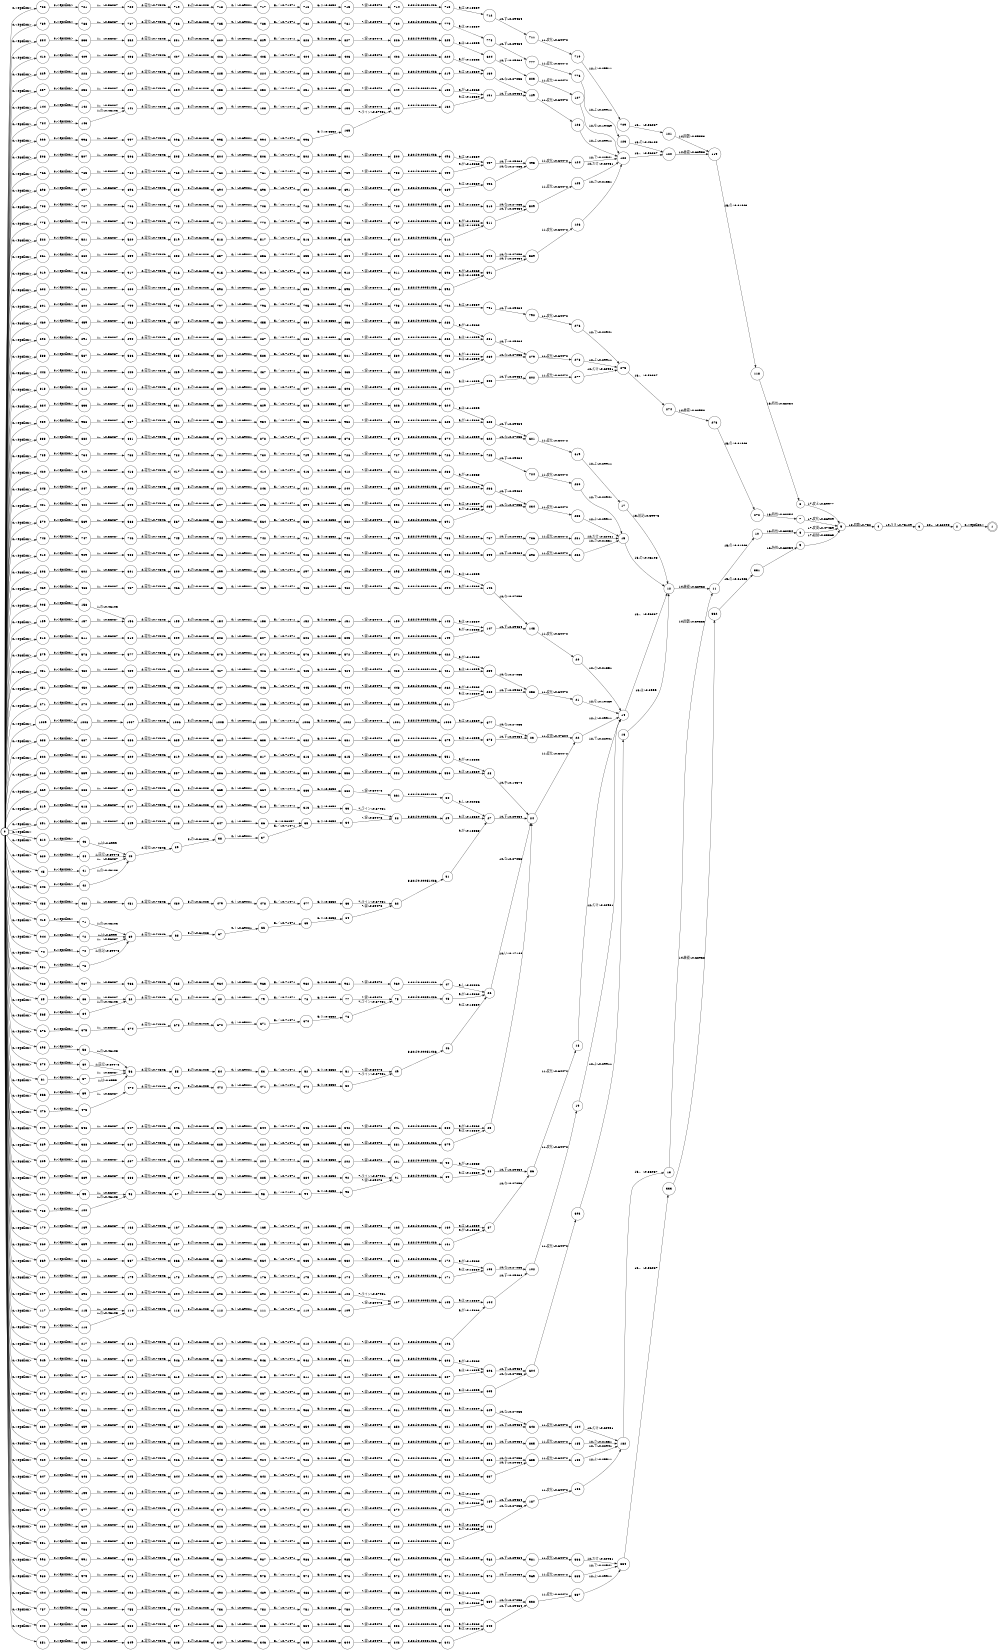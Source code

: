 digraph FST {
rankdir = LR;
size = "8.5,11";
label = "";
center = 1;
orientation = Portrait;
ranksep = "0.4";
nodesep = "0.25";
0 [label = "0", shape = circle, style = bold, fontsize = 14]
	0 -> 45 [label = "0:<epsilon>", fontsize = 14];
	0 -> 61 [label = "0:<epsilon>", fontsize = 14];
	0 -> 74 [label = "0:<epsilon>", fontsize = 14];
	0 -> 85 [label = "0:<epsilon>", fontsize = 14];
	0 -> 101 [label = "0:<epsilon>", fontsize = 14];
	0 -> 117 [label = "0:<epsilon>", fontsize = 14];
	0 -> 144 [label = "0:<epsilon>", fontsize = 14];
	0 -> 159 [label = "0:<epsilon>", fontsize = 14];
	0 -> 170 [label = "0:<epsilon>", fontsize = 14];
	0 -> 181 [label = "0:<epsilon>", fontsize = 14];
	0 -> 200 [label = "0:<epsilon>", fontsize = 14];
	0 -> 209 [label = "0:<epsilon>", fontsize = 14];
	0 -> 218 [label = "0:<epsilon>", fontsize = 14];
	0 -> 229 [label = "0:<epsilon>", fontsize = 14];
	0 -> 242 [label = "0:<epsilon>", fontsize = 14];
	0 -> 248 [label = "0:<epsilon>", fontsize = 14];
	0 -> 257 [label = "0:<epsilon>", fontsize = 14];
	0 -> 271 [label = "0:<epsilon>", fontsize = 14];
	0 -> 292 [label = "0:<epsilon>", fontsize = 14];
	0 -> 303 [label = "0:<epsilon>", fontsize = 14];
	0 -> 312 [label = "0:<epsilon>", fontsize = 14];
	0 -> 319 [label = "0:<epsilon>", fontsize = 14];
	0 -> 330 [label = "0:<epsilon>", fontsize = 14];
	0 -> 351 [label = "0:<epsilon>", fontsize = 14];
	0 -> 360 [label = "0:<epsilon>", fontsize = 14];
	0 -> 369 [label = "0:<epsilon>", fontsize = 14];
	0 -> 378 [label = "0:<epsilon>", fontsize = 14];
	0 -> 389 [label = "0:<epsilon>", fontsize = 14];
	0 -> 395 [label = "0:<epsilon>", fontsize = 14];
	0 -> 401 [label = "0:<epsilon>", fontsize = 14];
	0 -> 410 [label = "0:<epsilon>", fontsize = 14];
	0 -> 415 [label = "0:<epsilon>", fontsize = 14];
	0 -> 420 [label = "0:<epsilon>", fontsize = 14];
	0 -> 431 [label = "0:<epsilon>", fontsize = 14];
	0 -> 442 [label = "0:<epsilon>", fontsize = 14];
	0 -> 451 [label = "0:<epsilon>", fontsize = 14];
	0 -> 460 [label = "0:<epsilon>", fontsize = 14];
	0 -> 469 [label = "0:<epsilon>", fontsize = 14];
	0 -> 476 [label = "0:<epsilon>", fontsize = 14];
	0 -> 483 [label = "0:<epsilon>", fontsize = 14];
	0 -> 494 [label = "0:<epsilon>", fontsize = 14];
	0 -> 508 [label = "0:<epsilon>", fontsize = 14];
	0 -> 522 [label = "0:<epsilon>", fontsize = 14];
	0 -> 531 [label = "0:<epsilon>", fontsize = 14];
	0 -> 540 [label = "0:<epsilon>", fontsize = 14];
	0 -> 549 [label = "0:<epsilon>", fontsize = 14];
	0 -> 560 [label = "0:<epsilon>", fontsize = 14];
	0 -> 565 [label = "0:<epsilon>", fontsize = 14];
	0 -> 570 [label = "0:<epsilon>", fontsize = 14];
	0 -> 579 [label = "0:<epsilon>", fontsize = 14];
	0 -> 588 [label = "0:<epsilon>", fontsize = 14];
	0 -> 602 [label = "0:<epsilon>", fontsize = 14];
	0 -> 618 [label = "0:<epsilon>", fontsize = 14];
	0 -> 612 [label = "0:<epsilon>", fontsize = 14];
	0 -> 620 [label = "0:<epsilon>", fontsize = 14];
	0 -> 634 [label = "0:<epsilon>", fontsize = 14];
	0 -> 647 [label = "0:<epsilon>", fontsize = 14];
	0 -> 660 [label = "0:<epsilon>", fontsize = 14];
	0 -> 669 [label = "0:<epsilon>", fontsize = 14];
	0 -> 676 [label = "0:<epsilon>", fontsize = 14];
	0 -> 688 [label = "0:<epsilon>", fontsize = 14];
	0 -> 698 [label = "0:<epsilon>", fontsize = 14];
	0 -> 708 [label = "0:<epsilon>", fontsize = 14];
	0 -> 722 [label = "0:<epsilon>", fontsize = 14];
	0 -> 723 [label = "0:<epsilon>", fontsize = 14];
	0 -> 735 [label = "0:<epsilon>", fontsize = 14];
	0 -> 743 [label = "0:<epsilon>", fontsize = 14];
	0 -> 748 [label = "0:<epsilon>", fontsize = 14];
	0 -> 757 [label = "0:<epsilon>", fontsize = 14];
	0 -> 766 [label = "0:<epsilon>", fontsize = 14];
	0 -> 775 [label = "0:<epsilon>", fontsize = 14];
	0 -> 784 [label = "0:<epsilon>", fontsize = 14];
	0 -> 789 [label = "0:<epsilon>", fontsize = 14];
	0 -> 801 [label = "0:<epsilon>", fontsize = 14];
	0 -> 813 [label = "0:<epsilon>", fontsize = 14];
	0 -> 822 [label = "0:<epsilon>", fontsize = 14];
	0 -> 834 [label = "0:<epsilon>", fontsize = 14];
	0 -> 846 [label = "0:<epsilon>", fontsize = 14];
	0 -> 851 [label = "0:<epsilon>", fontsize = 14];
	0 -> 861 [label = "0:<epsilon>", fontsize = 14];
	0 -> 866 [label = "0:<epsilon>", fontsize = 14];
	0 -> 872 [label = "0:<epsilon>", fontsize = 14];
	0 -> 873 [label = "0:<epsilon>", fontsize = 14];
	0 -> 883 [label = "0:<epsilon>", fontsize = 14];
	0 -> 890 [label = "0:<epsilon>", fontsize = 14];
	0 -> 897 [label = "0:<epsilon>", fontsize = 14];
	0 -> 905 [label = "0:<epsilon>", fontsize = 14];
	0 -> 910 [label = "0:<epsilon>", fontsize = 14];
	0 -> 919 [label = "0:<epsilon>", fontsize = 14];
	0 -> 929 [label = "0:<epsilon>", fontsize = 14];
	0 -> 939 [label = "0:<epsilon>", fontsize = 14];
	0 -> 944 [label = "0:<epsilon>", fontsize = 14];
	0 -> 949 [label = "0:<epsilon>", fontsize = 14];
	0 -> 959 [label = "0:<epsilon>", fontsize = 14];
	0 -> 951 [label = "0:<epsilon>", fontsize = 14];
	0 -> 968 [label = "0:<epsilon>", fontsize = 14];
	0 -> 980 [label = "0:<epsilon>", fontsize = 14];
	0 -> 992 [label = "0:<epsilon>", fontsize = 14];
	0 -> 999 [label = "0:<epsilon>", fontsize = 14];
	0 -> 1009 [label = "0:<epsilon>", fontsize = 14];
1 [label = "1", shape = doublecircle, style = solid, fontsize = 14]
2 [label = "2", shape = circle, style = solid, fontsize = 14]
	2 -> 1 [label = "0:<epsilon>", fontsize = 14];
3 [label = "3", shape = circle, style = solid, fontsize = 14]
	3 -> 2 [label = "20:。/-0.62093", fontsize = 14];
4 [label = "4", shape = circle, style = solid, fontsize = 14]
	4 -> 3 [label = "19:５８/-0.75109", fontsize = 14];
5 [label = "5", shape = circle, style = solid, fontsize = 14]
	5 -> 4 [label = "18:回路/-0.752", fontsize = 14];
6 [label = "6", shape = circle, style = solid, fontsize = 14]
	6 -> 5 [label = "17:変更/-0.47459", fontsize = 14];
7 [label = "7", shape = circle, style = solid, fontsize = 14]
	7 -> 5 [label = "17:変化/-0.36909", fontsize = 14];
8 [label = "8", shape = circle, style = solid, fontsize = 14]
	8 -> 5 [label = "17:変え/-0.39977", fontsize = 14];
9 [label = "9", shape = circle, style = solid, fontsize = 14]
	9 -> 5 [label = "17:組替/-0.35565", fontsize = 14];
10 [label = "10", shape = circle, style = solid, fontsize = 14]
	10 -> 6 [label = "16:特性/-0.68054", fontsize = 14];
11 [label = "11", shape = circle, style = solid, fontsize = 14]
	11 -> 10 [label = "15:の/-0.61023", fontsize = 14];
12 [label = "12", shape = circle, style = solid, fontsize = 14]
	12 -> 11 [label = "14:機能/-0.68958", fontsize = 14];
13 [label = "13", shape = circle, style = solid, fontsize = 14]
	13 -> 11 [label = "14:関数/-0.59553", fontsize = 14];
14 [label = "14", shape = circle, style = solid, fontsize = 14]
	14 -> 12 [label = "13:、/-0.56087", fontsize = 14];
15 [label = "15", shape = circle, style = solid, fontsize = 14]
	15 -> 12 [label = "13:の/-0.46103", fontsize = 14];
16 [label = "16", shape = circle, style = solid, fontsize = 14]
	16 -> 12 [label = "13:は/-0.3999", fontsize = 14];
17 [label = "17", shape = circle, style = solid, fontsize = 14]
	17 -> 12 [label = "13:前記/-0.39973", fontsize = 14];
18 [label = "18", shape = circle, style = solid, fontsize = 14]
	18 -> 14 [label = "12:で/-0.22941", fontsize = 14];
19 [label = "19", shape = circle, style = solid, fontsize = 14]
	19 -> 14 [label = "12:だけ/-0.22931", fontsize = 14];
20 [label = "20", shape = circle, style = solid, fontsize = 14]
	20 -> 14 [label = "12:さ/-0.21351", fontsize = 14];
21 [label = "21", shape = circle, style = solid, fontsize = 14]
	21 -> 14 [label = "12:を/-0.19469", fontsize = 14];
22 [label = "22", shape = circle, style = solid, fontsize = 14]
	22 -> 14 [label = "12:よ/-0.29911", fontsize = 14];
23 [label = "23", shape = circle, style = solid, fontsize = 14]
	23 -> 22 [label = "11:変更/-0.47804", fontsize = 14];
24 [label = "24", shape = circle, style = solid, fontsize = 14]
	24 -> 22 [label = "11:変化/-0.64472", fontsize = 14];
25 [label = "25", shape = circle, style = solid, fontsize = 14]
	25 -> 24 [label = "10:い/-0.17144", fontsize = 14];
26 [label = "26", shape = circle, style = solid, fontsize = 14]
	26 -> 24 [label = "10:な/-0.27053", fontsize = 14];
27 [label = "27", shape = circle, style = solid, fontsize = 14]
	27 -> 24 [label = "10:ず/-0.29434", fontsize = 14];
28 [label = "28", shape = circle, style = solid, fontsize = 14]
	28 -> 24 [label = "10:不/-0.14374", fontsize = 14];
29 [label = "29", shape = circle, style = solid, fontsize = 14]
	29 -> 27 [label = "9:は/-0.18559", fontsize = 14];
30 [label = "30", shape = circle, style = solid, fontsize = 14]
	30 -> 27 [label = "9:し/-0.02086", fontsize = 14];
31 [label = "31", shape = circle, style = solid, fontsize = 14]
	31 -> 27 [label = "9:が/-0.15863", fontsize = 14];
32 [label = "32", shape = circle, style = solid, fontsize = 14]
	32 -> 29 [label = "8:32.i/0.00051426", fontsize = 14];
33 [label = "33", shape = circle, style = solid, fontsize = 14]
	33 -> 32 [label = "7:ライン/-0.57931", fontsize = 14];
34 [label = "34", shape = circle, style = solid, fontsize = 14]
	34 -> 32 [label = "7:線/-0.69473", fontsize = 14];
35 [label = "35", shape = circle, style = solid, fontsize = 14]
	35 -> 34 [label = "6:ｏ/-0.6652", fontsize = 14];
36 [label = "36", shape = circle, style = solid, fontsize = 14]
	36 -> 35 [label = "5://-0.53097", fontsize = 14];
37 [label = "37", shape = circle, style = solid, fontsize = 14]
	37 -> 35 [label = "5:／/-0.71471", fontsize = 14];
38 [label = "38", shape = circle, style = solid, fontsize = 14]
	38 -> 37 [label = "4:ｉ/-0.69021", fontsize = 14];
39 [label = "39", shape = circle, style = solid, fontsize = 14]
	39 -> 38 [label = "3:の/-0.61023", fontsize = 14];
40 [label = "40", shape = circle, style = solid, fontsize = 14]
	40 -> 39 [label = "2:電位/-0.74346", fontsize = 14];
41 [label = "41", shape = circle, style = solid, fontsize = 14]
	41 -> 40 [label = "1:、/-0.56087", fontsize = 14];
42 [label = "42", shape = circle, style = solid, fontsize = 14]
	42 -> 40 [label = "1:の/-0.46103", fontsize = 14];
43 [label = "43", shape = circle, style = solid, fontsize = 14]
	43 -> 40 [label = "1:は/-0.3999", fontsize = 14];
44 [label = "44", shape = circle, style = solid, fontsize = 14]
	44 -> 40 [label = "1:前記/-0.39973", fontsize = 14];
45 [label = "45", shape = circle, style = solid, fontsize = 14]
	45 -> 41 [label = "0:<epsilon>", fontsize = 14];
46 [label = "46", shape = circle, style = solid, fontsize = 14]
	46 -> 26 [label = "9:は/-0.18559", fontsize = 14];
47 [label = "47", shape = circle, style = solid, fontsize = 14]
	47 -> 26 [label = "9:し/-0.02086", fontsize = 14];
48 [label = "48", shape = circle, style = solid, fontsize = 14]
	48 -> 26 [label = "9:が/-0.15863", fontsize = 14];
49 [label = "49", shape = circle, style = solid, fontsize = 14]
	49 -> 46 [label = "8:32.i/0.00051426", fontsize = 14];
50 [label = "50", shape = circle, style = solid, fontsize = 14]
	50 -> 49 [label = "7:ライン/-0.57931", fontsize = 14];
51 [label = "51", shape = circle, style = solid, fontsize = 14]
	51 -> 49 [label = "7:線/-0.69473", fontsize = 14];
52 [label = "52", shape = circle, style = solid, fontsize = 14]
	52 -> 51 [label = "6:ｏ/-0.6652", fontsize = 14];
53 [label = "53", shape = circle, style = solid, fontsize = 14]
	53 -> 52 [label = "5:／/-0.71471", fontsize = 14];
54 [label = "54", shape = circle, style = solid, fontsize = 14]
	54 -> 53 [label = "4:ｉ/-0.69021", fontsize = 14];
55 [label = "55", shape = circle, style = solid, fontsize = 14]
	55 -> 54 [label = "3:の/-0.61023", fontsize = 14];
56 [label = "56", shape = circle, style = solid, fontsize = 14]
	56 -> 55 [label = "2:電位/-0.74346", fontsize = 14];
57 [label = "57", shape = circle, style = solid, fontsize = 14]
	57 -> 56 [label = "1:、/-0.56087", fontsize = 14];
58 [label = "58", shape = circle, style = solid, fontsize = 14]
	58 -> 56 [label = "1:の/-0.46103", fontsize = 14];
59 [label = "59", shape = circle, style = solid, fontsize = 14]
	59 -> 56 [label = "1:は/-0.3999", fontsize = 14];
60 [label = "60", shape = circle, style = solid, fontsize = 14]
	60 -> 56 [label = "1:前記/-0.39973", fontsize = 14];
61 [label = "61", shape = circle, style = solid, fontsize = 14]
	61 -> 57 [label = "0:<epsilon>", fontsize = 14];
62 [label = "62", shape = circle, style = solid, fontsize = 14]
	62 -> 31 [label = "8:32.i/0.00051426", fontsize = 14];
63 [label = "63", shape = circle, style = solid, fontsize = 14]
	63 -> 62 [label = "7:ライン/-0.57931", fontsize = 14];
64 [label = "64", shape = circle, style = solid, fontsize = 14]
	64 -> 62 [label = "7:線/-0.69473", fontsize = 14];
65 [label = "65", shape = circle, style = solid, fontsize = 14]
	65 -> 64 [label = "6:ｏ/-0.6652", fontsize = 14];
66 [label = "66", shape = circle, style = solid, fontsize = 14]
	66 -> 65 [label = "5:／/-0.71471", fontsize = 14];
67 [label = "67", shape = circle, style = solid, fontsize = 14]
	67 -> 66 [label = "4:ｉ/-0.69021", fontsize = 14];
68 [label = "68", shape = circle, style = solid, fontsize = 14]
	68 -> 67 [label = "3:の/-0.61023", fontsize = 14];
69 [label = "69", shape = circle, style = solid, fontsize = 14]
	69 -> 68 [label = "2:電位/-0.74346", fontsize = 14];
70 [label = "70", shape = circle, style = solid, fontsize = 14]
	70 -> 69 [label = "1:、/-0.56087", fontsize = 14];
71 [label = "71", shape = circle, style = solid, fontsize = 14]
	71 -> 69 [label = "1:の/-0.46103", fontsize = 14];
72 [label = "72", shape = circle, style = solid, fontsize = 14]
	72 -> 69 [label = "1:は/-0.3999", fontsize = 14];
73 [label = "73", shape = circle, style = solid, fontsize = 14]
	73 -> 69 [label = "1:前記/-0.39973", fontsize = 14];
74 [label = "74", shape = circle, style = solid, fontsize = 14]
	74 -> 70 [label = "0:<epsilon>", fontsize = 14];
75 [label = "75", shape = circle, style = solid, fontsize = 14]
	75 -> 48 [label = "8:32.i/0.00051426", fontsize = 14];
76 [label = "76", shape = circle, style = solid, fontsize = 14]
	76 -> 75 [label = "7:ライン/-0.57931", fontsize = 14];
77 [label = "77", shape = circle, style = solid, fontsize = 14]
	77 -> 75 [label = "7:線/-0.69473", fontsize = 14];
78 [label = "78", shape = circle, style = solid, fontsize = 14]
	78 -> 77 [label = "6:ｏ/-0.6652", fontsize = 14];
79 [label = "79", shape = circle, style = solid, fontsize = 14]
	79 -> 78 [label = "5:／/-0.71471", fontsize = 14];
80 [label = "80", shape = circle, style = solid, fontsize = 14]
	80 -> 79 [label = "4:ｉ/-0.69021", fontsize = 14];
81 [label = "81", shape = circle, style = solid, fontsize = 14]
	81 -> 80 [label = "3:の/-0.61023", fontsize = 14];
82 [label = "82", shape = circle, style = solid, fontsize = 14]
	82 -> 81 [label = "2:電位/-0.74346", fontsize = 14];
83 [label = "83", shape = circle, style = solid, fontsize = 14]
	83 -> 82 [label = "1:、/-0.56087", fontsize = 14];
84 [label = "84", shape = circle, style = solid, fontsize = 14]
	84 -> 82 [label = "1:の/-0.46103", fontsize = 14];
85 [label = "85", shape = circle, style = solid, fontsize = 14]
	85 -> 83 [label = "0:<epsilon>", fontsize = 14];
86 [label = "86", shape = circle, style = solid, fontsize = 14]
	86 -> 18 [label = "11:変化/-0.64472", fontsize = 14];
87 [label = "87", shape = circle, style = solid, fontsize = 14]
	87 -> 86 [label = "10:な/-0.27053", fontsize = 14];
88 [label = "88", shape = circle, style = solid, fontsize = 14]
	88 -> 86 [label = "10:ず/-0.29434", fontsize = 14];
89 [label = "89", shape = circle, style = solid, fontsize = 14]
	89 -> 88 [label = "9:は/-0.18559", fontsize = 14];
90 [label = "90", shape = circle, style = solid, fontsize = 14]
	90 -> 88 [label = "9:が/-0.15863", fontsize = 14];
91 [label = "91", shape = circle, style = solid, fontsize = 14]
	91 -> 89 [label = "8:32.i/0.00051426", fontsize = 14];
92 [label = "92", shape = circle, style = solid, fontsize = 14]
	92 -> 91 [label = "7:ライン/-0.57931", fontsize = 14];
93 [label = "93", shape = circle, style = solid, fontsize = 14]
	93 -> 91 [label = "7:線/-0.69473", fontsize = 14];
94 [label = "94", shape = circle, style = solid, fontsize = 14]
	94 -> 93 [label = "6:ｏ/-0.6652", fontsize = 14];
95 [label = "95", shape = circle, style = solid, fontsize = 14]
	95 -> 94 [label = "5:／/-0.71471", fontsize = 14];
96 [label = "96", shape = circle, style = solid, fontsize = 14]
	96 -> 95 [label = "4:ｉ/-0.69021", fontsize = 14];
97 [label = "97", shape = circle, style = solid, fontsize = 14]
	97 -> 96 [label = "3:の/-0.61023", fontsize = 14];
98 [label = "98", shape = circle, style = solid, fontsize = 14]
	98 -> 97 [label = "2:電位/-0.74346", fontsize = 14];
99 [label = "99", shape = circle, style = solid, fontsize = 14]
	99 -> 98 [label = "1:、/-0.56087", fontsize = 14];
100 [label = "100", shape = circle, style = solid, fontsize = 14]
	100 -> 98 [label = "1:の/-0.46103", fontsize = 14];
101 [label = "101", shape = circle, style = solid, fontsize = 14]
	101 -> 99 [label = "0:<epsilon>", fontsize = 14];
102 [label = "102", shape = circle, style = solid, fontsize = 14]
	102 -> 19 [label = "11:変化/-0.64472", fontsize = 14];
103 [label = "103", shape = circle, style = solid, fontsize = 14]
	103 -> 102 [label = "10:な/-0.27053", fontsize = 14];
104 [label = "104", shape = circle, style = solid, fontsize = 14]
	104 -> 102 [label = "10:ず/-0.29434", fontsize = 14];
105 [label = "105", shape = circle, style = solid, fontsize = 14]
	105 -> 104 [label = "9:は/-0.18559", fontsize = 14];
106 [label = "106", shape = circle, style = solid, fontsize = 14]
	106 -> 104 [label = "9:が/-0.15863", fontsize = 14];
107 [label = "107", shape = circle, style = solid, fontsize = 14]
	107 -> 105 [label = "8:32.i/0.00051426", fontsize = 14];
108 [label = "108", shape = circle, style = solid, fontsize = 14]
	108 -> 107 [label = "7:ライン/-0.57931", fontsize = 14];
109 [label = "109", shape = circle, style = solid, fontsize = 14]
	109 -> 107 [label = "7:線/-0.69473", fontsize = 14];
110 [label = "110", shape = circle, style = solid, fontsize = 14]
	110 -> 109 [label = "6:ｏ/-0.6652", fontsize = 14];
111 [label = "111", shape = circle, style = solid, fontsize = 14]
	111 -> 110 [label = "5:／/-0.71471", fontsize = 14];
112 [label = "112", shape = circle, style = solid, fontsize = 14]
	112 -> 111 [label = "4:ｉ/-0.69021", fontsize = 14];
113 [label = "113", shape = circle, style = solid, fontsize = 14]
	113 -> 112 [label = "3:の/-0.61023", fontsize = 14];
114 [label = "114", shape = circle, style = solid, fontsize = 14]
	114 -> 113 [label = "2:電位/-0.74346", fontsize = 14];
115 [label = "115", shape = circle, style = solid, fontsize = 14]
	115 -> 114 [label = "1:、/-0.56087", fontsize = 14];
116 [label = "116", shape = circle, style = solid, fontsize = 14]
	116 -> 114 [label = "1:の/-0.46103", fontsize = 14];
117 [label = "117", shape = circle, style = solid, fontsize = 14]
	117 -> 115 [label = "0:<epsilon>", fontsize = 14];
118 [label = "118", shape = circle, style = solid, fontsize = 14]
	118 -> 8 [label = "16:特性/-0.68054", fontsize = 14];
119 [label = "119", shape = circle, style = solid, fontsize = 14]
	119 -> 118 [label = "15:の/-0.61023", fontsize = 14];
120 [label = "120", shape = circle, style = solid, fontsize = 14]
	120 -> 119 [label = "14:機能/-0.68958", fontsize = 14];
121 [label = "121", shape = circle, style = solid, fontsize = 14]
	121 -> 119 [label = "14:関数/-0.59553", fontsize = 14];
122 [label = "122", shape = circle, style = solid, fontsize = 14]
	122 -> 120 [label = "13:、/-0.56087", fontsize = 14];
123 [label = "123", shape = circle, style = solid, fontsize = 14]
	123 -> 120 [label = "13:の/-0.46103", fontsize = 14];
124 [label = "124", shape = circle, style = solid, fontsize = 14]
	124 -> 122 [label = "12:で/-0.22941", fontsize = 14];
125 [label = "125", shape = circle, style = solid, fontsize = 14]
	125 -> 122 [label = "12:だけ/-0.22931", fontsize = 14];
126 [label = "126", shape = circle, style = solid, fontsize = 14]
	126 -> 122 [label = "12:さ/-0.21351", fontsize = 14];
127 [label = "127", shape = circle, style = solid, fontsize = 14]
	127 -> 122 [label = "12:を/-0.19469", fontsize = 14];
128 [label = "128", shape = circle, style = solid, fontsize = 14]
	128 -> 122 [label = "12:よ/-0.29911", fontsize = 14];
129 [label = "129", shape = circle, style = solid, fontsize = 14]
	129 -> 128 [label = "11:変化/-0.64472", fontsize = 14];
130 [label = "130", shape = circle, style = solid, fontsize = 14]
	130 -> 129 [label = "10:な/-0.27053", fontsize = 14];
131 [label = "131", shape = circle, style = solid, fontsize = 14]
	131 -> 129 [label = "10:ず/-0.29434", fontsize = 14];
132 [label = "132", shape = circle, style = solid, fontsize = 14]
	132 -> 131 [label = "9:は/-0.18559", fontsize = 14];
133 [label = "133", shape = circle, style = solid, fontsize = 14]
	133 -> 131 [label = "9:が/-0.15863", fontsize = 14];
134 [label = "134", shape = circle, style = solid, fontsize = 14]
	134 -> 132 [label = "8:32.i/0.00051426", fontsize = 14];
135 [label = "135", shape = circle, style = solid, fontsize = 14]
	135 -> 134 [label = "7:ライン/-0.57931", fontsize = 14];
136 [label = "136", shape = circle, style = solid, fontsize = 14]
	136 -> 134 [label = "7:線/-0.69473", fontsize = 14];
137 [label = "137", shape = circle, style = solid, fontsize = 14]
	137 -> 136 [label = "6:ｏ/-0.6652", fontsize = 14];
138 [label = "138", shape = circle, style = solid, fontsize = 14]
	138 -> 137 [label = "5:／/-0.71471", fontsize = 14];
139 [label = "139", shape = circle, style = solid, fontsize = 14]
	139 -> 138 [label = "4:ｉ/-0.69021", fontsize = 14];
140 [label = "140", shape = circle, style = solid, fontsize = 14]
	140 -> 139 [label = "3:の/-0.61023", fontsize = 14];
141 [label = "141", shape = circle, style = solid, fontsize = 14]
	141 -> 140 [label = "2:電位/-0.74346", fontsize = 14];
142 [label = "142", shape = circle, style = solid, fontsize = 14]
	142 -> 141 [label = "1:、/-0.56087", fontsize = 14];
143 [label = "143", shape = circle, style = solid, fontsize = 14]
	143 -> 141 [label = "1:の/-0.46103", fontsize = 14];
144 [label = "144", shape = circle, style = solid, fontsize = 14]
	144 -> 142 [label = "0:<epsilon>", fontsize = 14];
145 [label = "145", shape = circle, style = solid, fontsize = 14]
	145 -> 20 [label = "11:変化/-0.64472", fontsize = 14];
146 [label = "146", shape = circle, style = solid, fontsize = 14]
	146 -> 145 [label = "10:な/-0.27053", fontsize = 14];
147 [label = "147", shape = circle, style = solid, fontsize = 14]
	147 -> 145 [label = "10:ず/-0.29434", fontsize = 14];
148 [label = "148", shape = circle, style = solid, fontsize = 14]
	148 -> 147 [label = "9:は/-0.18559", fontsize = 14];
149 [label = "149", shape = circle, style = solid, fontsize = 14]
	149 -> 147 [label = "9:が/-0.15863", fontsize = 14];
150 [label = "150", shape = circle, style = solid, fontsize = 14]
	150 -> 148 [label = "8:32.i/0.00051426", fontsize = 14];
151 [label = "151", shape = circle, style = solid, fontsize = 14]
	151 -> 150 [label = "7:線/-0.69473", fontsize = 14];
152 [label = "152", shape = circle, style = solid, fontsize = 14]
	152 -> 151 [label = "6:ｏ/-0.6652", fontsize = 14];
153 [label = "153", shape = circle, style = solid, fontsize = 14]
	153 -> 152 [label = "5:／/-0.71471", fontsize = 14];
154 [label = "154", shape = circle, style = solid, fontsize = 14]
	154 -> 153 [label = "4:ｉ/-0.69021", fontsize = 14];
155 [label = "155", shape = circle, style = solid, fontsize = 14]
	155 -> 154 [label = "3:の/-0.61023", fontsize = 14];
156 [label = "156", shape = circle, style = solid, fontsize = 14]
	156 -> 155 [label = "2:電位/-0.74346", fontsize = 14];
157 [label = "157", shape = circle, style = solid, fontsize = 14]
	157 -> 156 [label = "1:、/-0.56087", fontsize = 14];
158 [label = "158", shape = circle, style = solid, fontsize = 14]
	158 -> 156 [label = "1:の/-0.46103", fontsize = 14];
159 [label = "159", shape = circle, style = solid, fontsize = 14]
	159 -> 157 [label = "0:<epsilon>", fontsize = 14];
160 [label = "160", shape = circle, style = solid, fontsize = 14]
	160 -> 87 [label = "9:は/-0.18559", fontsize = 14];
161 [label = "161", shape = circle, style = solid, fontsize = 14]
	161 -> 87 [label = "9:が/-0.15863", fontsize = 14];
162 [label = "162", shape = circle, style = solid, fontsize = 14]
	162 -> 160 [label = "8:32.i/0.00051426", fontsize = 14];
163 [label = "163", shape = circle, style = solid, fontsize = 14]
	163 -> 162 [label = "7:線/-0.69473", fontsize = 14];
164 [label = "164", shape = circle, style = solid, fontsize = 14]
	164 -> 163 [label = "6:ｏ/-0.6652", fontsize = 14];
165 [label = "165", shape = circle, style = solid, fontsize = 14]
	165 -> 164 [label = "5:／/-0.71471", fontsize = 14];
166 [label = "166", shape = circle, style = solid, fontsize = 14]
	166 -> 165 [label = "4:ｉ/-0.69021", fontsize = 14];
167 [label = "167", shape = circle, style = solid, fontsize = 14]
	167 -> 166 [label = "3:の/-0.61023", fontsize = 14];
168 [label = "168", shape = circle, style = solid, fontsize = 14]
	168 -> 167 [label = "2:電位/-0.74346", fontsize = 14];
169 [label = "169", shape = circle, style = solid, fontsize = 14]
	169 -> 168 [label = "1:、/-0.56087", fontsize = 14];
170 [label = "170", shape = circle, style = solid, fontsize = 14]
	170 -> 169 [label = "0:<epsilon>", fontsize = 14];
171 [label = "171", shape = circle, style = solid, fontsize = 14]
	171 -> 103 [label = "9:は/-0.18559", fontsize = 14];
172 [label = "172", shape = circle, style = solid, fontsize = 14]
	172 -> 103 [label = "9:が/-0.15863", fontsize = 14];
173 [label = "173", shape = circle, style = solid, fontsize = 14]
	173 -> 171 [label = "8:32.i/0.00051426", fontsize = 14];
174 [label = "174", shape = circle, style = solid, fontsize = 14]
	174 -> 173 [label = "7:線/-0.69473", fontsize = 14];
175 [label = "175", shape = circle, style = solid, fontsize = 14]
	175 -> 174 [label = "6:ｏ/-0.6652", fontsize = 14];
176 [label = "176", shape = circle, style = solid, fontsize = 14]
	176 -> 175 [label = "5:／/-0.71471", fontsize = 14];
177 [label = "177", shape = circle, style = solid, fontsize = 14]
	177 -> 176 [label = "4:ｉ/-0.69021", fontsize = 14];
178 [label = "178", shape = circle, style = solid, fontsize = 14]
	178 -> 177 [label = "3:の/-0.61023", fontsize = 14];
179 [label = "179", shape = circle, style = solid, fontsize = 14]
	179 -> 178 [label = "2:電位/-0.74346", fontsize = 14];
180 [label = "180", shape = circle, style = solid, fontsize = 14]
	180 -> 179 [label = "1:、/-0.56087", fontsize = 14];
181 [label = "181", shape = circle, style = solid, fontsize = 14]
	181 -> 180 [label = "0:<epsilon>", fontsize = 14];
182 [label = "182", shape = circle, style = solid, fontsize = 14]
	182 -> 13 [label = "13:、/-0.56087", fontsize = 14];
183 [label = "183", shape = circle, style = solid, fontsize = 14]
	183 -> 182 [label = "12:で/-0.22941", fontsize = 14];
184 [label = "184", shape = circle, style = solid, fontsize = 14]
	184 -> 182 [label = "12:だけ/-0.22931", fontsize = 14];
185 [label = "185", shape = circle, style = solid, fontsize = 14]
	185 -> 182 [label = "12:さ/-0.21351", fontsize = 14];
186 [label = "186", shape = circle, style = solid, fontsize = 14]
	186 -> 182 [label = "12:よ/-0.29911", fontsize = 14];
187 [label = "187", shape = circle, style = solid, fontsize = 14]
	187 -> 186 [label = "11:変化/-0.64472", fontsize = 14];
188 [label = "188", shape = circle, style = solid, fontsize = 14]
	188 -> 187 [label = "10:な/-0.27053", fontsize = 14];
189 [label = "189", shape = circle, style = solid, fontsize = 14]
	189 -> 187 [label = "10:ず/-0.29434", fontsize = 14];
190 [label = "190", shape = circle, style = solid, fontsize = 14]
	190 -> 189 [label = "9:は/-0.18559", fontsize = 14];
191 [label = "191", shape = circle, style = solid, fontsize = 14]
	191 -> 189 [label = "9:が/-0.15863", fontsize = 14];
192 [label = "192", shape = circle, style = solid, fontsize = 14]
	192 -> 190 [label = "8:32.i/0.00051426", fontsize = 14];
193 [label = "193", shape = circle, style = solid, fontsize = 14]
	193 -> 192 [label = "7:線/-0.69473", fontsize = 14];
194 [label = "194", shape = circle, style = solid, fontsize = 14]
	194 -> 193 [label = "6:ｏ/-0.6652", fontsize = 14];
195 [label = "195", shape = circle, style = solid, fontsize = 14]
	195 -> 194 [label = "5:／/-0.71471", fontsize = 14];
196 [label = "196", shape = circle, style = solid, fontsize = 14]
	196 -> 195 [label = "4:ｉ/-0.69021", fontsize = 14];
197 [label = "197", shape = circle, style = solid, fontsize = 14]
	197 -> 196 [label = "3:の/-0.61023", fontsize = 14];
198 [label = "198", shape = circle, style = solid, fontsize = 14]
	198 -> 197 [label = "2:電位/-0.74346", fontsize = 14];
199 [label = "199", shape = circle, style = solid, fontsize = 14]
	199 -> 198 [label = "1:、/-0.56087", fontsize = 14];
200 [label = "200", shape = circle, style = solid, fontsize = 14]
	200 -> 199 [label = "0:<epsilon>", fontsize = 14];
201 [label = "201", shape = circle, style = solid, fontsize = 14]
	201 -> 90 [label = "8:32.i/0.00051426", fontsize = 14];
202 [label = "202", shape = circle, style = solid, fontsize = 14]
	202 -> 201 [label = "7:線/-0.69473", fontsize = 14];
203 [label = "203", shape = circle, style = solid, fontsize = 14]
	203 -> 202 [label = "6:ｏ/-0.6652", fontsize = 14];
204 [label = "204", shape = circle, style = solid, fontsize = 14]
	204 -> 203 [label = "5:／/-0.71471", fontsize = 14];
205 [label = "205", shape = circle, style = solid, fontsize = 14]
	205 -> 204 [label = "4:ｉ/-0.69021", fontsize = 14];
206 [label = "206", shape = circle, style = solid, fontsize = 14]
	206 -> 205 [label = "3:の/-0.61023", fontsize = 14];
207 [label = "207", shape = circle, style = solid, fontsize = 14]
	207 -> 206 [label = "2:電位/-0.74346", fontsize = 14];
208 [label = "208", shape = circle, style = solid, fontsize = 14]
	208 -> 207 [label = "1:、/-0.56087", fontsize = 14];
209 [label = "209", shape = circle, style = solid, fontsize = 14]
	209 -> 208 [label = "0:<epsilon>", fontsize = 14];
210 [label = "210", shape = circle, style = solid, fontsize = 14]
	210 -> 106 [label = "8:32.i/0.00051426", fontsize = 14];
211 [label = "211", shape = circle, style = solid, fontsize = 14]
	211 -> 210 [label = "7:線/-0.69473", fontsize = 14];
212 [label = "212", shape = circle, style = solid, fontsize = 14]
	212 -> 211 [label = "6:ｏ/-0.6652", fontsize = 14];
213 [label = "213", shape = circle, style = solid, fontsize = 14]
	213 -> 212 [label = "5:／/-0.71471", fontsize = 14];
214 [label = "214", shape = circle, style = solid, fontsize = 14]
	214 -> 213 [label = "4:ｉ/-0.69021", fontsize = 14];
215 [label = "215", shape = circle, style = solid, fontsize = 14]
	215 -> 214 [label = "3:の/-0.61023", fontsize = 14];
216 [label = "216", shape = circle, style = solid, fontsize = 14]
	216 -> 215 [label = "2:電位/-0.74346", fontsize = 14];
217 [label = "217", shape = circle, style = solid, fontsize = 14]
	217 -> 216 [label = "1:、/-0.56087", fontsize = 14];
218 [label = "218", shape = circle, style = solid, fontsize = 14]
	218 -> 217 [label = "0:<epsilon>", fontsize = 14];
219 [label = "219", shape = circle, style = solid, fontsize = 14]
	219 -> 130 [label = "9:は/-0.18559", fontsize = 14];
220 [label = "220", shape = circle, style = solid, fontsize = 14]
	220 -> 130 [label = "9:が/-0.15863", fontsize = 14];
221 [label = "221", shape = circle, style = solid, fontsize = 14]
	221 -> 219 [label = "8:32.i/0.00051426", fontsize = 14];
222 [label = "222", shape = circle, style = solid, fontsize = 14]
	222 -> 221 [label = "7:線/-0.69473", fontsize = 14];
223 [label = "223", shape = circle, style = solid, fontsize = 14]
	223 -> 222 [label = "6:ｏ/-0.6652", fontsize = 14];
224 [label = "224", shape = circle, style = solid, fontsize = 14]
	224 -> 223 [label = "5:／/-0.71471", fontsize = 14];
225 [label = "225", shape = circle, style = solid, fontsize = 14]
	225 -> 224 [label = "4:ｉ/-0.69021", fontsize = 14];
226 [label = "226", shape = circle, style = solid, fontsize = 14]
	226 -> 225 [label = "3:の/-0.61023", fontsize = 14];
227 [label = "227", shape = circle, style = solid, fontsize = 14]
	227 -> 226 [label = "2:電位/-0.74346", fontsize = 14];
228 [label = "228", shape = circle, style = solid, fontsize = 14]
	228 -> 227 [label = "1:、/-0.56087", fontsize = 14];
229 [label = "229", shape = circle, style = solid, fontsize = 14]
	229 -> 228 [label = "0:<epsilon>", fontsize = 14];
230 [label = "230", shape = circle, style = solid, fontsize = 14]
	230 -> 15 [label = "12:で/-0.22941", fontsize = 14];
231 [label = "231", shape = circle, style = solid, fontsize = 14]
	231 -> 15 [label = "12:だけ/-0.22931", fontsize = 14];
232 [label = "232", shape = circle, style = solid, fontsize = 14]
	232 -> 15 [label = "12:さ/-0.21351", fontsize = 14];
233 [label = "233", shape = circle, style = solid, fontsize = 14]
	233 -> 15 [label = "12:よ/-0.29911", fontsize = 14];
234 [label = "234", shape = circle, style = solid, fontsize = 14]
	234 -> 233 [label = "11:変化/-0.64472", fontsize = 14];
235 [label = "235", shape = circle, style = solid, fontsize = 14]
	235 -> 234 [label = "10:な/-0.27053", fontsize = 14];
236 [label = "236", shape = circle, style = solid, fontsize = 14]
	236 -> 234 [label = "10:ず/-0.29434", fontsize = 14];
237 [label = "237", shape = circle, style = solid, fontsize = 14]
	237 -> 236 [label = "9:は/-0.18559", fontsize = 14];
238 [label = "238", shape = circle, style = solid, fontsize = 14]
	238 -> 236 [label = "9:が/-0.15863", fontsize = 14];
239 [label = "239", shape = circle, style = solid, fontsize = 14]
	239 -> 237 [label = "8:32.i/0.00051426", fontsize = 14];
240 [label = "240", shape = circle, style = solid, fontsize = 14]
	240 -> 239 [label = "7:線/-0.69473", fontsize = 14];
241 [label = "241", shape = circle, style = solid, fontsize = 14]
	241 -> 240 [label = "6:ｏ/-0.6652", fontsize = 14];
242 [label = "242", shape = circle, style = solid, fontsize = 14]
	242 -> 42 [label = "0:<epsilon>", fontsize = 14];
243 [label = "243", shape = circle, style = solid, fontsize = 14]
	243 -> 241 [label = "5:／/-0.71471", fontsize = 14];
244 [label = "244", shape = circle, style = solid, fontsize = 14]
	244 -> 243 [label = "4:ｉ/-0.69021", fontsize = 14];
245 [label = "245", shape = circle, style = solid, fontsize = 14]
	245 -> 244 [label = "3:の/-0.61023", fontsize = 14];
246 [label = "246", shape = circle, style = solid, fontsize = 14]
	246 -> 245 [label = "2:電位/-0.74346", fontsize = 14];
247 [label = "247", shape = circle, style = solid, fontsize = 14]
	247 -> 246 [label = "1:、/-0.56087", fontsize = 14];
248 [label = "248", shape = circle, style = solid, fontsize = 14]
	248 -> 247 [label = "0:<epsilon>", fontsize = 14];
249 [label = "249", shape = circle, style = solid, fontsize = 14]
	249 -> 133 [label = "8:32.i/0.00051426", fontsize = 14];
250 [label = "250", shape = circle, style = solid, fontsize = 14]
	250 -> 249 [label = "7:線/-0.69473", fontsize = 14];
251 [label = "251", shape = circle, style = solid, fontsize = 14]
	251 -> 250 [label = "6:ｏ/-0.6652", fontsize = 14];
252 [label = "252", shape = circle, style = solid, fontsize = 14]
	252 -> 251 [label = "5:／/-0.71471", fontsize = 14];
253 [label = "253", shape = circle, style = solid, fontsize = 14]
	253 -> 252 [label = "4:ｉ/-0.69021", fontsize = 14];
254 [label = "254", shape = circle, style = solid, fontsize = 14]
	254 -> 253 [label = "3:の/-0.61023", fontsize = 14];
255 [label = "255", shape = circle, style = solid, fontsize = 14]
	255 -> 254 [label = "2:電位/-0.74346", fontsize = 14];
256 [label = "256", shape = circle, style = solid, fontsize = 14]
	256 -> 255 [label = "1:、/-0.56087", fontsize = 14];
257 [label = "257", shape = circle, style = solid, fontsize = 14]
	257 -> 256 [label = "0:<epsilon>", fontsize = 14];
258 [label = "258", shape = circle, style = solid, fontsize = 14]
	258 -> 21 [label = "11:変化/-0.64472", fontsize = 14];
259 [label = "259", shape = circle, style = solid, fontsize = 14]
	259 -> 258 [label = "10:な/-0.27053", fontsize = 14];
260 [label = "260", shape = circle, style = solid, fontsize = 14]
	260 -> 258 [label = "10:ず/-0.29434", fontsize = 14];
261 [label = "261", shape = circle, style = solid, fontsize = 14]
	261 -> 260 [label = "9:は/-0.18559", fontsize = 14];
262 [label = "262", shape = circle, style = solid, fontsize = 14]
	262 -> 260 [label = "9:が/-0.15863", fontsize = 14];
263 [label = "263", shape = circle, style = solid, fontsize = 14]
	263 -> 261 [label = "8:32.i/0.00051426", fontsize = 14];
264 [label = "264", shape = circle, style = solid, fontsize = 14]
	264 -> 263 [label = "7:線/-0.69473", fontsize = 14];
265 [label = "265", shape = circle, style = solid, fontsize = 14]
	265 -> 264 [label = "6:ｏ/-0.6652", fontsize = 14];
266 [label = "266", shape = circle, style = solid, fontsize = 14]
	266 -> 265 [label = "5:／/-0.71471", fontsize = 14];
267 [label = "267", shape = circle, style = solid, fontsize = 14]
	267 -> 266 [label = "4:ｉ/-0.69021", fontsize = 14];
268 [label = "268", shape = circle, style = solid, fontsize = 14]
	268 -> 267 [label = "3:の/-0.61023", fontsize = 14];
269 [label = "269", shape = circle, style = solid, fontsize = 14]
	269 -> 268 [label = "2:電位/-0.74346", fontsize = 14];
270 [label = "270", shape = circle, style = solid, fontsize = 14]
	270 -> 269 [label = "1:、/-0.56087", fontsize = 14];
271 [label = "271", shape = circle, style = solid, fontsize = 14]
	271 -> 270 [label = "0:<epsilon>", fontsize = 14];
272 [label = "272", shape = circle, style = solid, fontsize = 14]
	272 -> 7 [label = "16:特性/-0.68054", fontsize = 14];
273 [label = "273", shape = circle, style = solid, fontsize = 14]
	273 -> 272 [label = "15:の/-0.61023", fontsize = 14];
274 [label = "274", shape = circle, style = solid, fontsize = 14]
	274 -> 273 [label = "14:機能/-0.68958", fontsize = 14];
275 [label = "275", shape = circle, style = solid, fontsize = 14]
	275 -> 274 [label = "13:、/-0.56087", fontsize = 14];
276 [label = "276", shape = circle, style = solid, fontsize = 14]
	276 -> 275 [label = "12:で/-0.22941", fontsize = 14];
277 [label = "277", shape = circle, style = solid, fontsize = 14]
	277 -> 275 [label = "12:だけ/-0.22931", fontsize = 14];
278 [label = "278", shape = circle, style = solid, fontsize = 14]
	278 -> 275 [label = "12:よ/-0.29911", fontsize = 14];
279 [label = "279", shape = circle, style = solid, fontsize = 14]
	279 -> 278 [label = "11:変化/-0.64472", fontsize = 14];
280 [label = "280", shape = circle, style = solid, fontsize = 14]
	280 -> 279 [label = "10:な/-0.27053", fontsize = 14];
281 [label = "281", shape = circle, style = solid, fontsize = 14]
	281 -> 279 [label = "10:ず/-0.29434", fontsize = 14];
282 [label = "282", shape = circle, style = solid, fontsize = 14]
	282 -> 281 [label = "9:は/-0.18559", fontsize = 14];
283 [label = "283", shape = circle, style = solid, fontsize = 14]
	283 -> 281 [label = "9:が/-0.15863", fontsize = 14];
284 [label = "284", shape = circle, style = solid, fontsize = 14]
	284 -> 282 [label = "8:32.i/0.00051426", fontsize = 14];
285 [label = "285", shape = circle, style = solid, fontsize = 14]
	285 -> 284 [label = "7:線/-0.69473", fontsize = 14];
286 [label = "286", shape = circle, style = solid, fontsize = 14]
	286 -> 285 [label = "6:ｏ/-0.6652", fontsize = 14];
287 [label = "287", shape = circle, style = solid, fontsize = 14]
	287 -> 286 [label = "5:／/-0.71471", fontsize = 14];
288 [label = "288", shape = circle, style = solid, fontsize = 14]
	288 -> 287 [label = "4:ｉ/-0.69021", fontsize = 14];
289 [label = "289", shape = circle, style = solid, fontsize = 14]
	289 -> 288 [label = "3:の/-0.61023", fontsize = 14];
290 [label = "290", shape = circle, style = solid, fontsize = 14]
	290 -> 289 [label = "2:電位/-0.74346", fontsize = 14];
291 [label = "291", shape = circle, style = solid, fontsize = 14]
	291 -> 290 [label = "1:、/-0.56087", fontsize = 14];
292 [label = "292", shape = circle, style = solid, fontsize = 14]
	292 -> 291 [label = "0:<epsilon>", fontsize = 14];
293 [label = "293", shape = circle, style = solid, fontsize = 14]
	293 -> 146 [label = "9:は/-0.18559", fontsize = 14];
294 [label = "294", shape = circle, style = solid, fontsize = 14]
	294 -> 146 [label = "9:が/-0.15863", fontsize = 14];
295 [label = "295", shape = circle, style = solid, fontsize = 14]
	295 -> 293 [label = "8:32.i/0.00051426", fontsize = 14];
296 [label = "296", shape = circle, style = solid, fontsize = 14]
	296 -> 295 [label = "7:線/-0.69473", fontsize = 14];
297 [label = "297", shape = circle, style = solid, fontsize = 14]
	297 -> 296 [label = "6:ｏ/-0.6652", fontsize = 14];
298 [label = "298", shape = circle, style = solid, fontsize = 14]
	298 -> 297 [label = "5:／/-0.71471", fontsize = 14];
299 [label = "299", shape = circle, style = solid, fontsize = 14]
	299 -> 298 [label = "4:ｉ/-0.69021", fontsize = 14];
300 [label = "300", shape = circle, style = solid, fontsize = 14]
	300 -> 299 [label = "3:の/-0.61023", fontsize = 14];
301 [label = "301", shape = circle, style = solid, fontsize = 14]
	301 -> 300 [label = "2:電位/-0.74346", fontsize = 14];
302 [label = "302", shape = circle, style = solid, fontsize = 14]
	302 -> 301 [label = "1:、/-0.56087", fontsize = 14];
303 [label = "303", shape = circle, style = solid, fontsize = 14]
	303 -> 302 [label = "0:<epsilon>", fontsize = 14];
304 [label = "304", shape = circle, style = solid, fontsize = 14]
	304 -> 149 [label = "8:32.i/0.00051426", fontsize = 14];
305 [label = "305", shape = circle, style = solid, fontsize = 14]
	305 -> 304 [label = "7:線/-0.69473", fontsize = 14];
306 [label = "306", shape = circle, style = solid, fontsize = 14]
	306 -> 305 [label = "6:ｏ/-0.6652", fontsize = 14];
307 [label = "307", shape = circle, style = solid, fontsize = 14]
	307 -> 306 [label = "5:／/-0.71471", fontsize = 14];
308 [label = "308", shape = circle, style = solid, fontsize = 14]
	308 -> 307 [label = "4:ｉ/-0.69021", fontsize = 14];
309 [label = "309", shape = circle, style = solid, fontsize = 14]
	309 -> 308 [label = "3:の/-0.61023", fontsize = 14];
310 [label = "310", shape = circle, style = solid, fontsize = 14]
	310 -> 309 [label = "2:電位/-0.74346", fontsize = 14];
311 [label = "311", shape = circle, style = solid, fontsize = 14]
	311 -> 310 [label = "1:、/-0.56087", fontsize = 14];
312 [label = "312", shape = circle, style = solid, fontsize = 14]
	312 -> 311 [label = "0:<epsilon>", fontsize = 14];
313 [label = "313", shape = circle, style = solid, fontsize = 14]
	313 -> 33 [label = "6:ｏ/-0.6652", fontsize = 14];
314 [label = "314", shape = circle, style = solid, fontsize = 14]
	314 -> 313 [label = "5:／/-0.71471", fontsize = 14];
315 [label = "315", shape = circle, style = solid, fontsize = 14]
	315 -> 314 [label = "4:ｉ/-0.69021", fontsize = 14];
316 [label = "316", shape = circle, style = solid, fontsize = 14]
	316 -> 315 [label = "3:の/-0.61023", fontsize = 14];
317 [label = "317", shape = circle, style = solid, fontsize = 14]
	317 -> 316 [label = "2:電位/-0.74346", fontsize = 14];
318 [label = "318", shape = circle, style = solid, fontsize = 14]
	318 -> 317 [label = "1:、/-0.56087", fontsize = 14];
319 [label = "319", shape = circle, style = solid, fontsize = 14]
	319 -> 318 [label = "0:<epsilon>", fontsize = 14];
320 [label = "320", shape = circle, style = solid, fontsize = 14]
	320 -> 188 [label = "9:は/-0.18559", fontsize = 14];
321 [label = "321", shape = circle, style = solid, fontsize = 14]
	321 -> 188 [label = "9:が/-0.15863", fontsize = 14];
322 [label = "322", shape = circle, style = solid, fontsize = 14]
	322 -> 320 [label = "8:32.i/0.00051426", fontsize = 14];
323 [label = "323", shape = circle, style = solid, fontsize = 14]
	323 -> 322 [label = "7:線/-0.69473", fontsize = 14];
324 [label = "324", shape = circle, style = solid, fontsize = 14]
	324 -> 323 [label = "6:ｏ/-0.6652", fontsize = 14];
325 [label = "325", shape = circle, style = solid, fontsize = 14]
	325 -> 324 [label = "5:／/-0.71471", fontsize = 14];
326 [label = "326", shape = circle, style = solid, fontsize = 14]
	326 -> 325 [label = "4:ｉ/-0.69021", fontsize = 14];
327 [label = "327", shape = circle, style = solid, fontsize = 14]
	327 -> 326 [label = "3:の/-0.61023", fontsize = 14];
328 [label = "328", shape = circle, style = solid, fontsize = 14]
	328 -> 327 [label = "2:電位/-0.74346", fontsize = 14];
329 [label = "329", shape = circle, style = solid, fontsize = 14]
	329 -> 328 [label = "1:、/-0.56087", fontsize = 14];
330 [label = "330", shape = circle, style = solid, fontsize = 14]
	330 -> 329 [label = "0:<epsilon>", fontsize = 14];
331 [label = "331", shape = circle, style = solid, fontsize = 14]
	331 -> 9 [label = "16:特性/-0.68054", fontsize = 14];
332 [label = "332", shape = circle, style = solid, fontsize = 14]
	332 -> 331 [label = "15:の/-0.61023", fontsize = 14];
333 [label = "333", shape = circle, style = solid, fontsize = 14]
	333 -> 332 [label = "14:機能/-0.68958", fontsize = 14];
334 [label = "334", shape = circle, style = solid, fontsize = 14]
	334 -> 333 [label = "13:、/-0.56087", fontsize = 14];
335 [label = "335", shape = circle, style = solid, fontsize = 14]
	335 -> 334 [label = "12:で/-0.22941", fontsize = 14];
336 [label = "336", shape = circle, style = solid, fontsize = 14]
	336 -> 334 [label = "12:だけ/-0.22931", fontsize = 14];
337 [label = "337", shape = circle, style = solid, fontsize = 14]
	337 -> 334 [label = "12:よ/-0.29911", fontsize = 14];
338 [label = "338", shape = circle, style = solid, fontsize = 14]
	338 -> 337 [label = "11:変化/-0.64472", fontsize = 14];
339 [label = "339", shape = circle, style = solid, fontsize = 14]
	339 -> 338 [label = "10:な/-0.27053", fontsize = 14];
340 [label = "340", shape = circle, style = solid, fontsize = 14]
	340 -> 338 [label = "10:ず/-0.29434", fontsize = 14];
341 [label = "341", shape = circle, style = solid, fontsize = 14]
	341 -> 340 [label = "9:は/-0.18559", fontsize = 14];
342 [label = "342", shape = circle, style = solid, fontsize = 14]
	342 -> 340 [label = "9:が/-0.15863", fontsize = 14];
343 [label = "343", shape = circle, style = solid, fontsize = 14]
	343 -> 341 [label = "8:32.i/0.00051426", fontsize = 14];
344 [label = "344", shape = circle, style = solid, fontsize = 14]
	344 -> 343 [label = "7:線/-0.69473", fontsize = 14];
345 [label = "345", shape = circle, style = solid, fontsize = 14]
	345 -> 344 [label = "6:ｏ/-0.6652", fontsize = 14];
346 [label = "346", shape = circle, style = solid, fontsize = 14]
	346 -> 345 [label = "5:／/-0.71471", fontsize = 14];
347 [label = "347", shape = circle, style = solid, fontsize = 14]
	347 -> 346 [label = "4:ｉ/-0.69021", fontsize = 14];
348 [label = "348", shape = circle, style = solid, fontsize = 14]
	348 -> 347 [label = "3:の/-0.61023", fontsize = 14];
349 [label = "349", shape = circle, style = solid, fontsize = 14]
	349 -> 348 [label = "2:電位/-0.74346", fontsize = 14];
350 [label = "350", shape = circle, style = solid, fontsize = 14]
	350 -> 349 [label = "1:、/-0.56087", fontsize = 14];
351 [label = "351", shape = circle, style = solid, fontsize = 14]
	351 -> 350 [label = "0:<epsilon>", fontsize = 14];
352 [label = "352", shape = circle, style = solid, fontsize = 14]
	352 -> 161 [label = "8:32.i/0.00051426", fontsize = 14];
353 [label = "353", shape = circle, style = solid, fontsize = 14]
	353 -> 352 [label = "7:線/-0.69473", fontsize = 14];
354 [label = "354", shape = circle, style = solid, fontsize = 14]
	354 -> 353 [label = "6:ｏ/-0.6652", fontsize = 14];
355 [label = "355", shape = circle, style = solid, fontsize = 14]
	355 -> 354 [label = "5:／/-0.71471", fontsize = 14];
356 [label = "356", shape = circle, style = solid, fontsize = 14]
	356 -> 355 [label = "4:ｉ/-0.69021", fontsize = 14];
357 [label = "357", shape = circle, style = solid, fontsize = 14]
	357 -> 356 [label = "3:の/-0.61023", fontsize = 14];
358 [label = "358", shape = circle, style = solid, fontsize = 14]
	358 -> 357 [label = "2:電位/-0.74346", fontsize = 14];
359 [label = "359", shape = circle, style = solid, fontsize = 14]
	359 -> 358 [label = "1:、/-0.56087", fontsize = 14];
360 [label = "360", shape = circle, style = solid, fontsize = 14]
	360 -> 359 [label = "0:<epsilon>", fontsize = 14];
361 [label = "361", shape = circle, style = solid, fontsize = 14]
	361 -> 172 [label = "8:32.i/0.00051426", fontsize = 14];
362 [label = "362", shape = circle, style = solid, fontsize = 14]
	362 -> 361 [label = "7:線/-0.69473", fontsize = 14];
363 [label = "363", shape = circle, style = solid, fontsize = 14]
	363 -> 362 [label = "6:ｏ/-0.6652", fontsize = 14];
364 [label = "364", shape = circle, style = solid, fontsize = 14]
	364 -> 363 [label = "5:／/-0.71471", fontsize = 14];
365 [label = "365", shape = circle, style = solid, fontsize = 14]
	365 -> 364 [label = "4:ｉ/-0.69021", fontsize = 14];
366 [label = "366", shape = circle, style = solid, fontsize = 14]
	366 -> 365 [label = "3:の/-0.61023", fontsize = 14];
367 [label = "367", shape = circle, style = solid, fontsize = 14]
	367 -> 366 [label = "2:電位/-0.74346", fontsize = 14];
368 [label = "368", shape = circle, style = solid, fontsize = 14]
	368 -> 367 [label = "1:、/-0.56087", fontsize = 14];
369 [label = "369", shape = circle, style = solid, fontsize = 14]
	369 -> 368 [label = "0:<epsilon>", fontsize = 14];
370 [label = "370", shape = circle, style = solid, fontsize = 14]
	370 -> 191 [label = "8:32.i/0.00051426", fontsize = 14];
371 [label = "371", shape = circle, style = solid, fontsize = 14]
	371 -> 370 [label = "7:線/-0.69473", fontsize = 14];
372 [label = "372", shape = circle, style = solid, fontsize = 14]
	372 -> 371 [label = "6:ｏ/-0.6652", fontsize = 14];
373 [label = "373", shape = circle, style = solid, fontsize = 14]
	373 -> 372 [label = "5:／/-0.71471", fontsize = 14];
374 [label = "374", shape = circle, style = solid, fontsize = 14]
	374 -> 373 [label = "4:ｉ/-0.69021", fontsize = 14];
375 [label = "375", shape = circle, style = solid, fontsize = 14]
	375 -> 374 [label = "3:の/-0.61023", fontsize = 14];
376 [label = "376", shape = circle, style = solid, fontsize = 14]
	376 -> 375 [label = "2:電位/-0.74346", fontsize = 14];
377 [label = "377", shape = circle, style = solid, fontsize = 14]
	377 -> 376 [label = "1:、/-0.56087", fontsize = 14];
378 [label = "378", shape = circle, style = solid, fontsize = 14]
	378 -> 377 [label = "0:<epsilon>", fontsize = 14];
379 [label = "379", shape = circle, style = solid, fontsize = 14]
	379 -> 25 [label = "9:は/-0.18559", fontsize = 14];
380 [label = "380", shape = circle, style = solid, fontsize = 14]
	380 -> 25 [label = "9:が/-0.15863", fontsize = 14];
381 [label = "381", shape = circle, style = solid, fontsize = 14]
	381 -> 379 [label = "8:32.i/0.00051426", fontsize = 14];
382 [label = "382", shape = circle, style = solid, fontsize = 14]
	382 -> 381 [label = "7:線/-0.69473", fontsize = 14];
383 [label = "383", shape = circle, style = solid, fontsize = 14]
	383 -> 382 [label = "6:ｏ/-0.6652", fontsize = 14];
384 [label = "384", shape = circle, style = solid, fontsize = 14]
	384 -> 383 [label = "5:／/-0.71471", fontsize = 14];
385 [label = "385", shape = circle, style = solid, fontsize = 14]
	385 -> 384 [label = "4:ｉ/-0.69021", fontsize = 14];
386 [label = "386", shape = circle, style = solid, fontsize = 14]
	386 -> 385 [label = "3:の/-0.61023", fontsize = 14];
387 [label = "387", shape = circle, style = solid, fontsize = 14]
	387 -> 386 [label = "2:電位/-0.74346", fontsize = 14];
388 [label = "388", shape = circle, style = solid, fontsize = 14]
	388 -> 387 [label = "1:、/-0.56087", fontsize = 14];
389 [label = "389", shape = circle, style = solid, fontsize = 14]
	389 -> 388 [label = "0:<epsilon>", fontsize = 14];
390 [label = "390", shape = circle, style = solid, fontsize = 14]
	390 -> 235 [label = "9:は/-0.18559", fontsize = 14];
391 [label = "391", shape = circle, style = solid, fontsize = 14]
	391 -> 235 [label = "9:が/-0.15863", fontsize = 14];
392 [label = "392", shape = circle, style = solid, fontsize = 14]
	392 -> 390 [label = "8:32.i/0.00051426", fontsize = 14];
393 [label = "393", shape = circle, style = solid, fontsize = 14]
	393 -> 392 [label = "7:線/-0.69473", fontsize = 14];
394 [label = "394", shape = circle, style = solid, fontsize = 14]
	394 -> 393 [label = "6:ｏ/-0.6652", fontsize = 14];
395 [label = "395", shape = circle, style = solid, fontsize = 14]
	395 -> 58 [label = "0:<epsilon>", fontsize = 14];
396 [label = "396", shape = circle, style = solid, fontsize = 14]
	396 -> 394 [label = "5:／/-0.71471", fontsize = 14];
397 [label = "397", shape = circle, style = solid, fontsize = 14]
	397 -> 396 [label = "4:ｉ/-0.69021", fontsize = 14];
398 [label = "398", shape = circle, style = solid, fontsize = 14]
	398 -> 397 [label = "3:の/-0.61023", fontsize = 14];
399 [label = "399", shape = circle, style = solid, fontsize = 14]
	399 -> 398 [label = "2:電位/-0.74346", fontsize = 14];
400 [label = "400", shape = circle, style = solid, fontsize = 14]
	400 -> 399 [label = "1:、/-0.56087", fontsize = 14];
401 [label = "401", shape = circle, style = solid, fontsize = 14]
	401 -> 400 [label = "0:<epsilon>", fontsize = 14];
402 [label = "402", shape = circle, style = solid, fontsize = 14]
	402 -> 220 [label = "8:32.i/0.00051426", fontsize = 14];
403 [label = "403", shape = circle, style = solid, fontsize = 14]
	403 -> 402 [label = "7:線/-0.69473", fontsize = 14];
404 [label = "404", shape = circle, style = solid, fontsize = 14]
	404 -> 403 [label = "6:ｏ/-0.6652", fontsize = 14];
405 [label = "405", shape = circle, style = solid, fontsize = 14]
	405 -> 404 [label = "5:／/-0.71471", fontsize = 14];
406 [label = "406", shape = circle, style = solid, fontsize = 14]
	406 -> 405 [label = "4:ｉ/-0.69021", fontsize = 14];
407 [label = "407", shape = circle, style = solid, fontsize = 14]
	407 -> 406 [label = "3:の/-0.61023", fontsize = 14];
408 [label = "408", shape = circle, style = solid, fontsize = 14]
	408 -> 407 [label = "2:電位/-0.74346", fontsize = 14];
409 [label = "409", shape = circle, style = solid, fontsize = 14]
	409 -> 408 [label = "1:、/-0.56087", fontsize = 14];
410 [label = "410", shape = circle, style = solid, fontsize = 14]
	410 -> 409 [label = "0:<epsilon>", fontsize = 14];
411 [label = "411", shape = circle, style = solid, fontsize = 14]
	411 -> 238 [label = "8:32.i/0.00051426", fontsize = 14];
412 [label = "412", shape = circle, style = solid, fontsize = 14]
	412 -> 411 [label = "7:線/-0.69473", fontsize = 14];
413 [label = "413", shape = circle, style = solid, fontsize = 14]
	413 -> 412 [label = "6:ｏ/-0.6652", fontsize = 14];
414 [label = "414", shape = circle, style = solid, fontsize = 14]
	414 -> 413 [label = "5:／/-0.71471", fontsize = 14];
415 [label = "415", shape = circle, style = solid, fontsize = 14]
	415 -> 71 [label = "0:<epsilon>", fontsize = 14];
416 [label = "416", shape = circle, style = solid, fontsize = 14]
	416 -> 414 [label = "4:ｉ/-0.69021", fontsize = 14];
417 [label = "417", shape = circle, style = solid, fontsize = 14]
	417 -> 416 [label = "3:の/-0.61023", fontsize = 14];
418 [label = "418", shape = circle, style = solid, fontsize = 14]
	418 -> 417 [label = "2:電位/-0.74346", fontsize = 14];
419 [label = "419", shape = circle, style = solid, fontsize = 14]
	419 -> 418 [label = "1:、/-0.56087", fontsize = 14];
420 [label = "420", shape = circle, style = solid, fontsize = 14]
	420 -> 419 [label = "0:<epsilon>", fontsize = 14];
421 [label = "421", shape = circle, style = solid, fontsize = 14]
	421 -> 259 [label = "9:は/-0.18559", fontsize = 14];
422 [label = "422", shape = circle, style = solid, fontsize = 14]
	422 -> 259 [label = "9:が/-0.15863", fontsize = 14];
423 [label = "423", shape = circle, style = solid, fontsize = 14]
	423 -> 421 [label = "8:32.i/0.00051426", fontsize = 14];
424 [label = "424", shape = circle, style = solid, fontsize = 14]
	424 -> 423 [label = "7:線/-0.69473", fontsize = 14];
425 [label = "425", shape = circle, style = solid, fontsize = 14]
	425 -> 424 [label = "6:ｏ/-0.6652", fontsize = 14];
426 [label = "426", shape = circle, style = solid, fontsize = 14]
	426 -> 425 [label = "5:／/-0.71471", fontsize = 14];
427 [label = "427", shape = circle, style = solid, fontsize = 14]
	427 -> 426 [label = "4:ｉ/-0.69021", fontsize = 14];
428 [label = "428", shape = circle, style = solid, fontsize = 14]
	428 -> 427 [label = "3:の/-0.61023", fontsize = 14];
429 [label = "429", shape = circle, style = solid, fontsize = 14]
	429 -> 428 [label = "2:電位/-0.74346", fontsize = 14];
430 [label = "430", shape = circle, style = solid, fontsize = 14]
	430 -> 429 [label = "1:、/-0.56087", fontsize = 14];
431 [label = "431", shape = circle, style = solid, fontsize = 14]
	431 -> 430 [label = "0:<epsilon>", fontsize = 14];
432 [label = "432", shape = circle, style = solid, fontsize = 14]
	432 -> 280 [label = "9:は/-0.18559", fontsize = 14];
433 [label = "433", shape = circle, style = solid, fontsize = 14]
	433 -> 280 [label = "9:が/-0.15863", fontsize = 14];
434 [label = "434", shape = circle, style = solid, fontsize = 14]
	434 -> 432 [label = "8:32.i/0.00051426", fontsize = 14];
435 [label = "435", shape = circle, style = solid, fontsize = 14]
	435 -> 434 [label = "7:線/-0.69473", fontsize = 14];
436 [label = "436", shape = circle, style = solid, fontsize = 14]
	436 -> 435 [label = "6:ｏ/-0.6652", fontsize = 14];
437 [label = "437", shape = circle, style = solid, fontsize = 14]
	437 -> 436 [label = "5:／/-0.71471", fontsize = 14];
438 [label = "438", shape = circle, style = solid, fontsize = 14]
	438 -> 437 [label = "4:ｉ/-0.69021", fontsize = 14];
439 [label = "439", shape = circle, style = solid, fontsize = 14]
	439 -> 438 [label = "3:の/-0.61023", fontsize = 14];
440 [label = "440", shape = circle, style = solid, fontsize = 14]
	440 -> 439 [label = "2:電位/-0.74346", fontsize = 14];
441 [label = "441", shape = circle, style = solid, fontsize = 14]
	441 -> 440 [label = "1:、/-0.56087", fontsize = 14];
442 [label = "442", shape = circle, style = solid, fontsize = 14]
	442 -> 441 [label = "0:<epsilon>", fontsize = 14];
443 [label = "443", shape = circle, style = solid, fontsize = 14]
	443 -> 262 [label = "8:32.i/0.00051426", fontsize = 14];
444 [label = "444", shape = circle, style = solid, fontsize = 14]
	444 -> 443 [label = "7:線/-0.69473", fontsize = 14];
445 [label = "445", shape = circle, style = solid, fontsize = 14]
	445 -> 444 [label = "6:ｏ/-0.6652", fontsize = 14];
446 [label = "446", shape = circle, style = solid, fontsize = 14]
	446 -> 445 [label = "5:／/-0.71471", fontsize = 14];
447 [label = "447", shape = circle, style = solid, fontsize = 14]
	447 -> 446 [label = "4:ｉ/-0.69021", fontsize = 14];
448 [label = "448", shape = circle, style = solid, fontsize = 14]
	448 -> 447 [label = "3:の/-0.61023", fontsize = 14];
449 [label = "449", shape = circle, style = solid, fontsize = 14]
	449 -> 448 [label = "2:電位/-0.74346", fontsize = 14];
450 [label = "450", shape = circle, style = solid, fontsize = 14]
	450 -> 449 [label = "1:、/-0.56087", fontsize = 14];
451 [label = "451", shape = circle, style = solid, fontsize = 14]
	451 -> 450 [label = "0:<epsilon>", fontsize = 14];
452 [label = "452", shape = circle, style = solid, fontsize = 14]
	452 -> 283 [label = "8:32.i/0.00051426", fontsize = 14];
453 [label = "453", shape = circle, style = solid, fontsize = 14]
	453 -> 452 [label = "7:線/-0.69473", fontsize = 14];
454 [label = "454", shape = circle, style = solid, fontsize = 14]
	454 -> 453 [label = "6:ｏ/-0.6652", fontsize = 14];
455 [label = "455", shape = circle, style = solid, fontsize = 14]
	455 -> 454 [label = "5:／/-0.71471", fontsize = 14];
456 [label = "456", shape = circle, style = solid, fontsize = 14]
	456 -> 455 [label = "4:ｉ/-0.69021", fontsize = 14];
457 [label = "457", shape = circle, style = solid, fontsize = 14]
	457 -> 456 [label = "3:の/-0.61023", fontsize = 14];
458 [label = "458", shape = circle, style = solid, fontsize = 14]
	458 -> 457 [label = "2:電位/-0.74346", fontsize = 14];
459 [label = "459", shape = circle, style = solid, fontsize = 14]
	459 -> 458 [label = "1:、/-0.56087", fontsize = 14];
460 [label = "460", shape = circle, style = solid, fontsize = 14]
	460 -> 459 [label = "0:<epsilon>", fontsize = 14];
461 [label = "461", shape = circle, style = solid, fontsize = 14]
	461 -> 294 [label = "8:32.i/0.00051426", fontsize = 14];
462 [label = "462", shape = circle, style = solid, fontsize = 14]
	462 -> 461 [label = "7:線/-0.69473", fontsize = 14];
463 [label = "463", shape = circle, style = solid, fontsize = 14]
	463 -> 462 [label = "6:ｏ/-0.6652", fontsize = 14];
464 [label = "464", shape = circle, style = solid, fontsize = 14]
	464 -> 463 [label = "5:／/-0.71471", fontsize = 14];
465 [label = "465", shape = circle, style = solid, fontsize = 14]
	465 -> 464 [label = "4:ｉ/-0.69021", fontsize = 14];
466 [label = "466", shape = circle, style = solid, fontsize = 14]
	466 -> 465 [label = "3:の/-0.61023", fontsize = 14];
467 [label = "467", shape = circle, style = solid, fontsize = 14]
	467 -> 466 [label = "2:電位/-0.74346", fontsize = 14];
468 [label = "468", shape = circle, style = solid, fontsize = 14]
	468 -> 467 [label = "1:、/-0.56087", fontsize = 14];
469 [label = "469", shape = circle, style = solid, fontsize = 14]
	469 -> 468 [label = "0:<epsilon>", fontsize = 14];
470 [label = "470", shape = circle, style = solid, fontsize = 14]
	470 -> 50 [label = "6:ｏ/-0.6652", fontsize = 14];
471 [label = "471", shape = circle, style = solid, fontsize = 14]
	471 -> 470 [label = "5:／/-0.71471", fontsize = 14];
472 [label = "472", shape = circle, style = solid, fontsize = 14]
	472 -> 471 [label = "4:ｉ/-0.69021", fontsize = 14];
473 [label = "473", shape = circle, style = solid, fontsize = 14]
	473 -> 472 [label = "3:の/-0.61023", fontsize = 14];
474 [label = "474", shape = circle, style = solid, fontsize = 14]
	474 -> 473 [label = "2:電位/-0.74346", fontsize = 14];
475 [label = "475", shape = circle, style = solid, fontsize = 14]
	475 -> 474 [label = "1:、/-0.56087", fontsize = 14];
476 [label = "476", shape = circle, style = solid, fontsize = 14]
	476 -> 475 [label = "0:<epsilon>", fontsize = 14];
477 [label = "477", shape = circle, style = solid, fontsize = 14]
	477 -> 63 [label = "6:ｏ/-0.6652", fontsize = 14];
478 [label = "478", shape = circle, style = solid, fontsize = 14]
	478 -> 477 [label = "5:／/-0.71471", fontsize = 14];
479 [label = "479", shape = circle, style = solid, fontsize = 14]
	479 -> 478 [label = "4:ｉ/-0.69021", fontsize = 14];
480 [label = "480", shape = circle, style = solid, fontsize = 14]
	480 -> 479 [label = "3:の/-0.61023", fontsize = 14];
481 [label = "481", shape = circle, style = solid, fontsize = 14]
	481 -> 480 [label = "2:電位/-0.74346", fontsize = 14];
482 [label = "482", shape = circle, style = solid, fontsize = 14]
	482 -> 481 [label = "1:、/-0.56087", fontsize = 14];
483 [label = "483", shape = circle, style = solid, fontsize = 14]
	483 -> 482 [label = "0:<epsilon>", fontsize = 14];
484 [label = "484", shape = circle, style = solid, fontsize = 14]
	484 -> 339 [label = "9:は/-0.18559", fontsize = 14];
485 [label = "485", shape = circle, style = solid, fontsize = 14]
	485 -> 339 [label = "9:が/-0.15863", fontsize = 14];
486 [label = "486", shape = circle, style = solid, fontsize = 14]
	486 -> 484 [label = "8:32.i/0.00051426", fontsize = 14];
487 [label = "487", shape = circle, style = solid, fontsize = 14]
	487 -> 486 [label = "7:線/-0.69473", fontsize = 14];
488 [label = "488", shape = circle, style = solid, fontsize = 14]
	488 -> 487 [label = "6:ｏ/-0.6652", fontsize = 14];
489 [label = "489", shape = circle, style = solid, fontsize = 14]
	489 -> 488 [label = "5:／/-0.71471", fontsize = 14];
490 [label = "490", shape = circle, style = solid, fontsize = 14]
	490 -> 489 [label = "4:ｉ/-0.69021", fontsize = 14];
491 [label = "491", shape = circle, style = solid, fontsize = 14]
	491 -> 490 [label = "3:の/-0.61023", fontsize = 14];
492 [label = "492", shape = circle, style = solid, fontsize = 14]
	492 -> 491 [label = "2:電位/-0.74346", fontsize = 14];
493 [label = "493", shape = circle, style = solid, fontsize = 14]
	493 -> 492 [label = "1:、/-0.56087", fontsize = 14];
494 [label = "494", shape = circle, style = solid, fontsize = 14]
	494 -> 493 [label = "0:<epsilon>", fontsize = 14];
495 [label = "495", shape = circle, style = solid, fontsize = 14]
	495 -> 124 [label = "11:変化/-0.64472", fontsize = 14];
496 [label = "496", shape = circle, style = solid, fontsize = 14]
	496 -> 495 [label = "10:な/-0.27053", fontsize = 14];
497 [label = "497", shape = circle, style = solid, fontsize = 14]
	497 -> 495 [label = "10:ず/-0.29434", fontsize = 14];
498 [label = "498", shape = circle, style = solid, fontsize = 14]
	498 -> 497 [label = "9:は/-0.18559", fontsize = 14];
499 [label = "499", shape = circle, style = solid, fontsize = 14]
	499 -> 497 [label = "9:が/-0.15863", fontsize = 14];
500 [label = "500", shape = circle, style = solid, fontsize = 14]
	500 -> 498 [label = "8:32.i/0.00051426", fontsize = 14];
501 [label = "501", shape = circle, style = solid, fontsize = 14]
	501 -> 500 [label = "7:線/-0.69473", fontsize = 14];
502 [label = "502", shape = circle, style = solid, fontsize = 14]
	502 -> 501 [label = "6:ｏ/-0.6652", fontsize = 14];
503 [label = "503", shape = circle, style = solid, fontsize = 14]
	503 -> 502 [label = "5:／/-0.71471", fontsize = 14];
504 [label = "504", shape = circle, style = solid, fontsize = 14]
	504 -> 503 [label = "4:ｉ/-0.69021", fontsize = 14];
505 [label = "505", shape = circle, style = solid, fontsize = 14]
	505 -> 504 [label = "3:の/-0.61023", fontsize = 14];
506 [label = "506", shape = circle, style = solid, fontsize = 14]
	506 -> 505 [label = "2:電位/-0.74346", fontsize = 14];
507 [label = "507", shape = circle, style = solid, fontsize = 14]
	507 -> 506 [label = "1:、/-0.56087", fontsize = 14];
508 [label = "508", shape = circle, style = solid, fontsize = 14]
	508 -> 507 [label = "0:<epsilon>", fontsize = 14];
509 [label = "509", shape = circle, style = solid, fontsize = 14]
	509 -> 125 [label = "11:変化/-0.64472", fontsize = 14];
510 [label = "510", shape = circle, style = solid, fontsize = 14]
	510 -> 509 [label = "10:な/-0.27053", fontsize = 14];
511 [label = "511", shape = circle, style = solid, fontsize = 14]
	511 -> 509 [label = "10:ず/-0.29434", fontsize = 14];
512 [label = "512", shape = circle, style = solid, fontsize = 14]
	512 -> 511 [label = "9:は/-0.18559", fontsize = 14];
513 [label = "513", shape = circle, style = solid, fontsize = 14]
	513 -> 511 [label = "9:が/-0.15863", fontsize = 14];
514 [label = "514", shape = circle, style = solid, fontsize = 14]
	514 -> 512 [label = "8:32.i/0.00051426", fontsize = 14];
515 [label = "515", shape = circle, style = solid, fontsize = 14]
	515 -> 514 [label = "7:線/-0.69473", fontsize = 14];
516 [label = "516", shape = circle, style = solid, fontsize = 14]
	516 -> 515 [label = "6:ｏ/-0.6652", fontsize = 14];
517 [label = "517", shape = circle, style = solid, fontsize = 14]
	517 -> 516 [label = "5:／/-0.71471", fontsize = 14];
518 [label = "518", shape = circle, style = solid, fontsize = 14]
	518 -> 517 [label = "4:ｉ/-0.69021", fontsize = 14];
519 [label = "519", shape = circle, style = solid, fontsize = 14]
	519 -> 518 [label = "3:の/-0.61023", fontsize = 14];
520 [label = "520", shape = circle, style = solid, fontsize = 14]
	520 -> 519 [label = "2:電位/-0.74346", fontsize = 14];
521 [label = "521", shape = circle, style = solid, fontsize = 14]
	521 -> 520 [label = "1:、/-0.56087", fontsize = 14];
522 [label = "522", shape = circle, style = solid, fontsize = 14]
	522 -> 521 [label = "0:<epsilon>", fontsize = 14];
523 [label = "523", shape = circle, style = solid, fontsize = 14]
	523 -> 321 [label = "8:32.i/0.00051426", fontsize = 14];
524 [label = "524", shape = circle, style = solid, fontsize = 14]
	524 -> 523 [label = "7:線/-0.69473", fontsize = 14];
525 [label = "525", shape = circle, style = solid, fontsize = 14]
	525 -> 524 [label = "6:ｏ/-0.6652", fontsize = 14];
526 [label = "526", shape = circle, style = solid, fontsize = 14]
	526 -> 525 [label = "5:／/-0.71471", fontsize = 14];
527 [label = "527", shape = circle, style = solid, fontsize = 14]
	527 -> 526 [label = "4:ｉ/-0.69021", fontsize = 14];
528 [label = "528", shape = circle, style = solid, fontsize = 14]
	528 -> 527 [label = "3:の/-0.61023", fontsize = 14];
529 [label = "529", shape = circle, style = solid, fontsize = 14]
	529 -> 528 [label = "2:電位/-0.74346", fontsize = 14];
530 [label = "530", shape = circle, style = solid, fontsize = 14]
	530 -> 529 [label = "1:、/-0.56087", fontsize = 14];
531 [label = "531", shape = circle, style = solid, fontsize = 14]
	531 -> 530 [label = "0:<epsilon>", fontsize = 14];
532 [label = "532", shape = circle, style = solid, fontsize = 14]
	532 -> 342 [label = "8:32.i/0.00051426", fontsize = 14];
533 [label = "533", shape = circle, style = solid, fontsize = 14]
	533 -> 532 [label = "7:線/-0.69473", fontsize = 14];
534 [label = "534", shape = circle, style = solid, fontsize = 14]
	534 -> 533 [label = "6:ｏ/-0.6652", fontsize = 14];
535 [label = "535", shape = circle, style = solid, fontsize = 14]
	535 -> 534 [label = "5:／/-0.71471", fontsize = 14];
536 [label = "536", shape = circle, style = solid, fontsize = 14]
	536 -> 535 [label = "4:ｉ/-0.69021", fontsize = 14];
537 [label = "537", shape = circle, style = solid, fontsize = 14]
	537 -> 536 [label = "3:の/-0.61023", fontsize = 14];
538 [label = "538", shape = circle, style = solid, fontsize = 14]
	538 -> 537 [label = "2:電位/-0.74346", fontsize = 14];
539 [label = "539", shape = circle, style = solid, fontsize = 14]
	539 -> 538 [label = "1:、/-0.56087", fontsize = 14];
540 [label = "540", shape = circle, style = solid, fontsize = 14]
	540 -> 539 [label = "0:<epsilon>", fontsize = 14];
541 [label = "541", shape = circle, style = solid, fontsize = 14]
	541 -> 380 [label = "8:32.i/0.00051426", fontsize = 14];
542 [label = "542", shape = circle, style = solid, fontsize = 14]
	542 -> 541 [label = "7:線/-0.69473", fontsize = 14];
543 [label = "543", shape = circle, style = solid, fontsize = 14]
	543 -> 542 [label = "6:ｏ/-0.6652", fontsize = 14];
544 [label = "544", shape = circle, style = solid, fontsize = 14]
	544 -> 543 [label = "5:／/-0.71471", fontsize = 14];
545 [label = "545", shape = circle, style = solid, fontsize = 14]
	545 -> 544 [label = "4:ｉ/-0.69021", fontsize = 14];
546 [label = "546", shape = circle, style = solid, fontsize = 14]
	546 -> 545 [label = "3:の/-0.61023", fontsize = 14];
547 [label = "547", shape = circle, style = solid, fontsize = 14]
	547 -> 546 [label = "2:電位/-0.74346", fontsize = 14];
548 [label = "548", shape = circle, style = solid, fontsize = 14]
	548 -> 547 [label = "1:、/-0.56087", fontsize = 14];
549 [label = "549", shape = circle, style = solid, fontsize = 14]
	549 -> 548 [label = "0:<epsilon>", fontsize = 14];
550 [label = "550", shape = circle, style = solid, fontsize = 14]
	550 -> 28 [label = "9:は/-0.18559", fontsize = 14];
551 [label = "551", shape = circle, style = solid, fontsize = 14]
	551 -> 28 [label = "9:が/-0.15863", fontsize = 14];
552 [label = "552", shape = circle, style = solid, fontsize = 14]
	552 -> 550 [label = "8:32.i/0.00051426", fontsize = 14];
553 [label = "553", shape = circle, style = solid, fontsize = 14]
	553 -> 552 [label = "7:線/-0.69473", fontsize = 14];
554 [label = "554", shape = circle, style = solid, fontsize = 14]
	554 -> 553 [label = "6:ｏ/-0.6652", fontsize = 14];
555 [label = "555", shape = circle, style = solid, fontsize = 14]
	555 -> 554 [label = "5:／/-0.71471", fontsize = 14];
556 [label = "556", shape = circle, style = solid, fontsize = 14]
	556 -> 555 [label = "4:ｉ/-0.69021", fontsize = 14];
557 [label = "557", shape = circle, style = solid, fontsize = 14]
	557 -> 556 [label = "3:の/-0.61023", fontsize = 14];
558 [label = "558", shape = circle, style = solid, fontsize = 14]
	558 -> 557 [label = "2:電位/-0.74346", fontsize = 14];
559 [label = "559", shape = circle, style = solid, fontsize = 14]
	559 -> 558 [label = "1:、/-0.56087", fontsize = 14];
560 [label = "560", shape = circle, style = solid, fontsize = 14]
	560 -> 559 [label = "0:<epsilon>", fontsize = 14];
561 [label = "561", shape = circle, style = solid, fontsize = 14]
	561 -> 391 [label = "8:32.i/0.00051426", fontsize = 14];
562 [label = "562", shape = circle, style = solid, fontsize = 14]
	562 -> 561 [label = "7:線/-0.69473", fontsize = 14];
563 [label = "563", shape = circle, style = solid, fontsize = 14]
	563 -> 562 [label = "6:ｏ/-0.6652", fontsize = 14];
564 [label = "564", shape = circle, style = solid, fontsize = 14]
	564 -> 563 [label = "5:／/-0.71471", fontsize = 14];
565 [label = "565", shape = circle, style = solid, fontsize = 14]
	565 -> 84 [label = "0:<epsilon>", fontsize = 14];
566 [label = "566", shape = circle, style = solid, fontsize = 14]
	566 -> 564 [label = "4:ｉ/-0.69021", fontsize = 14];
567 [label = "567", shape = circle, style = solid, fontsize = 14]
	567 -> 566 [label = "3:の/-0.61023", fontsize = 14];
568 [label = "568", shape = circle, style = solid, fontsize = 14]
	568 -> 567 [label = "2:電位/-0.74346", fontsize = 14];
569 [label = "569", shape = circle, style = solid, fontsize = 14]
	569 -> 568 [label = "1:、/-0.56087", fontsize = 14];
570 [label = "570", shape = circle, style = solid, fontsize = 14]
	570 -> 569 [label = "0:<epsilon>", fontsize = 14];
571 [label = "571", shape = circle, style = solid, fontsize = 14]
	571 -> 422 [label = "8:32.i/0.00051426", fontsize = 14];
572 [label = "572", shape = circle, style = solid, fontsize = 14]
	572 -> 571 [label = "7:線/-0.69473", fontsize = 14];
573 [label = "573", shape = circle, style = solid, fontsize = 14]
	573 -> 572 [label = "6:ｏ/-0.6652", fontsize = 14];
574 [label = "574", shape = circle, style = solid, fontsize = 14]
	574 -> 573 [label = "5:／/-0.71471", fontsize = 14];
575 [label = "575", shape = circle, style = solid, fontsize = 14]
	575 -> 574 [label = "4:ｉ/-0.69021", fontsize = 14];
576 [label = "576", shape = circle, style = solid, fontsize = 14]
	576 -> 575 [label = "3:の/-0.61023", fontsize = 14];
577 [label = "577", shape = circle, style = solid, fontsize = 14]
	577 -> 576 [label = "2:電位/-0.74346", fontsize = 14];
578 [label = "578", shape = circle, style = solid, fontsize = 14]
	578 -> 577 [label = "1:、/-0.56087", fontsize = 14];
579 [label = "579", shape = circle, style = solid, fontsize = 14]
	579 -> 578 [label = "0:<epsilon>", fontsize = 14];
580 [label = "580", shape = circle, style = solid, fontsize = 14]
	580 -> 433 [label = "8:32.i/0.00051426", fontsize = 14];
581 [label = "581", shape = circle, style = solid, fontsize = 14]
	581 -> 580 [label = "7:線/-0.69473", fontsize = 14];
582 [label = "582", shape = circle, style = solid, fontsize = 14]
	582 -> 581 [label = "6:ｏ/-0.6652", fontsize = 14];
583 [label = "583", shape = circle, style = solid, fontsize = 14]
	583 -> 582 [label = "5:／/-0.71471", fontsize = 14];
584 [label = "584", shape = circle, style = solid, fontsize = 14]
	584 -> 583 [label = "4:ｉ/-0.69021", fontsize = 14];
585 [label = "585", shape = circle, style = solid, fontsize = 14]
	585 -> 584 [label = "3:の/-0.61023", fontsize = 14];
586 [label = "586", shape = circle, style = solid, fontsize = 14]
	586 -> 585 [label = "2:電位/-0.74346", fontsize = 14];
587 [label = "587", shape = circle, style = solid, fontsize = 14]
	587 -> 586 [label = "1:、/-0.56087", fontsize = 14];
588 [label = "588", shape = circle, style = solid, fontsize = 14]
	588 -> 587 [label = "0:<epsilon>", fontsize = 14];
589 [label = "589", shape = circle, style = solid, fontsize = 14]
	589 -> 126 [label = "11:変化/-0.64472", fontsize = 14];
590 [label = "590", shape = circle, style = solid, fontsize = 14]
	590 -> 589 [label = "10:な/-0.27053", fontsize = 14];
591 [label = "591", shape = circle, style = solid, fontsize = 14]
	591 -> 589 [label = "10:ず/-0.29434", fontsize = 14];
592 [label = "592", shape = circle, style = solid, fontsize = 14]
	592 -> 591 [label = "9:は/-0.18559", fontsize = 14];
593 [label = "593", shape = circle, style = solid, fontsize = 14]
	593 -> 591 [label = "9:が/-0.15863", fontsize = 14];
594 [label = "594", shape = circle, style = solid, fontsize = 14]
	594 -> 592 [label = "8:32.i/0.00051426", fontsize = 14];
595 [label = "595", shape = circle, style = solid, fontsize = 14]
	595 -> 594 [label = "7:線/-0.69473", fontsize = 14];
596 [label = "596", shape = circle, style = solid, fontsize = 14]
	596 -> 595 [label = "6:ｏ/-0.6652", fontsize = 14];
597 [label = "597", shape = circle, style = solid, fontsize = 14]
	597 -> 596 [label = "5:／/-0.71471", fontsize = 14];
598 [label = "598", shape = circle, style = solid, fontsize = 14]
	598 -> 597 [label = "4:ｉ/-0.69021", fontsize = 14];
599 [label = "599", shape = circle, style = solid, fontsize = 14]
	599 -> 598 [label = "3:の/-0.61023", fontsize = 14];
600 [label = "600", shape = circle, style = solid, fontsize = 14]
	600 -> 599 [label = "2:電位/-0.74346", fontsize = 14];
601 [label = "601", shape = circle, style = solid, fontsize = 14]
	601 -> 600 [label = "1:、/-0.56087", fontsize = 14];
602 [label = "602", shape = circle, style = solid, fontsize = 14]
	602 -> 601 [label = "0:<epsilon>", fontsize = 14];
603 [label = "603", shape = circle, style = solid, fontsize = 14]
	603 -> 16 [label = "12:よ/-0.29911", fontsize = 14];
604 [label = "604", shape = circle, style = solid, fontsize = 14]
	604 -> 603 [label = "11:変化/-0.64472", fontsize = 14];
605 [label = "605", shape = circle, style = solid, fontsize = 14]
	605 -> 604 [label = "10:な/-0.27053", fontsize = 14];
606 [label = "606", shape = circle, style = solid, fontsize = 14]
	606 -> 604 [label = "10:ず/-0.29434", fontsize = 14];
607 [label = "607", shape = circle, style = solid, fontsize = 14]
	607 -> 606 [label = "9:は/-0.18559", fontsize = 14];
608 [label = "608", shape = circle, style = solid, fontsize = 14]
	608 -> 606 [label = "9:が/-0.15863", fontsize = 14];
609 [label = "609", shape = circle, style = solid, fontsize = 14]
	609 -> 607 [label = "8:32.i/0.00051426", fontsize = 14];
610 [label = "610", shape = circle, style = solid, fontsize = 14]
	610 -> 609 [label = "7:線/-0.69473", fontsize = 14];
611 [label = "611", shape = circle, style = solid, fontsize = 14]
	611 -> 610 [label = "6:ｏ/-0.6652", fontsize = 14];
612 [label = "612", shape = circle, style = solid, fontsize = 14]
	612 -> 43 [label = "0:<epsilon>", fontsize = 14];
613 [label = "613", shape = circle, style = solid, fontsize = 14]
	613 -> 611 [label = "5:／/-0.71471", fontsize = 14];
614 [label = "614", shape = circle, style = solid, fontsize = 14]
	614 -> 613 [label = "4:ｉ/-0.69021", fontsize = 14];
615 [label = "615", shape = circle, style = solid, fontsize = 14]
	615 -> 614 [label = "3:の/-0.61023", fontsize = 14];
616 [label = "616", shape = circle, style = solid, fontsize = 14]
	616 -> 615 [label = "2:電位/-0.74346", fontsize = 14];
617 [label = "617", shape = circle, style = solid, fontsize = 14]
	617 -> 616 [label = "1:、/-0.56087", fontsize = 14];
618 [label = "618", shape = circle, style = solid, fontsize = 14]
	618 -> 617 [label = "0:<epsilon>", fontsize = 14];
619 [label = "619", shape = circle, style = solid, fontsize = 14]
	619 -> 17 [label = "12:よ/-0.29911", fontsize = 14];
620 [label = "620", shape = circle, style = solid, fontsize = 14]
	620 -> 44 [label = "0:<epsilon>", fontsize = 14];
621 [label = "621", shape = circle, style = solid, fontsize = 14]
	621 -> 619 [label = "11:変化/-0.64472", fontsize = 14];
622 [label = "622", shape = circle, style = solid, fontsize = 14]
	622 -> 621 [label = "10:な/-0.27053", fontsize = 14];
623 [label = "623", shape = circle, style = solid, fontsize = 14]
	623 -> 621 [label = "10:ず/-0.29434", fontsize = 14];
624 [label = "624", shape = circle, style = solid, fontsize = 14]
	624 -> 623 [label = "9:は/-0.18559", fontsize = 14];
625 [label = "625", shape = circle, style = solid, fontsize = 14]
	625 -> 623 [label = "9:が/-0.15863", fontsize = 14];
626 [label = "626", shape = circle, style = solid, fontsize = 14]
	626 -> 624 [label = "8:32.i/0.00051426", fontsize = 14];
627 [label = "627", shape = circle, style = solid, fontsize = 14]
	627 -> 626 [label = "7:線/-0.69473", fontsize = 14];
628 [label = "628", shape = circle, style = solid, fontsize = 14]
	628 -> 627 [label = "6:ｏ/-0.6652", fontsize = 14];
629 [label = "629", shape = circle, style = solid, fontsize = 14]
	629 -> 628 [label = "5:／/-0.71471", fontsize = 14];
630 [label = "630", shape = circle, style = solid, fontsize = 14]
	630 -> 629 [label = "4:ｉ/-0.69021", fontsize = 14];
631 [label = "631", shape = circle, style = solid, fontsize = 14]
	631 -> 630 [label = "3:の/-0.61023", fontsize = 14];
632 [label = "632", shape = circle, style = solid, fontsize = 14]
	632 -> 631 [label = "2:電位/-0.74346", fontsize = 14];
633 [label = "633", shape = circle, style = solid, fontsize = 14]
	633 -> 632 [label = "1:、/-0.56087", fontsize = 14];
634 [label = "634", shape = circle, style = solid, fontsize = 14]
	634 -> 633 [label = "0:<epsilon>", fontsize = 14];
635 [label = "635", shape = circle, style = solid, fontsize = 14]
	635 -> 183 [label = "11:変化/-0.64472", fontsize = 14];
636 [label = "636", shape = circle, style = solid, fontsize = 14]
	636 -> 635 [label = "10:な/-0.27053", fontsize = 14];
637 [label = "637", shape = circle, style = solid, fontsize = 14]
	637 -> 635 [label = "10:ず/-0.29434", fontsize = 14];
638 [label = "638", shape = circle, style = solid, fontsize = 14]
	638 -> 637 [label = "9:は/-0.18559", fontsize = 14];
639 [label = "639", shape = circle, style = solid, fontsize = 14]
	639 -> 638 [label = "8:32.i/0.00051426", fontsize = 14];
640 [label = "640", shape = circle, style = solid, fontsize = 14]
	640 -> 639 [label = "7:線/-0.69473", fontsize = 14];
641 [label = "641", shape = circle, style = solid, fontsize = 14]
	641 -> 640 [label = "6:ｏ/-0.6652", fontsize = 14];
642 [label = "642", shape = circle, style = solid, fontsize = 14]
	642 -> 641 [label = "5:／/-0.71471", fontsize = 14];
643 [label = "643", shape = circle, style = solid, fontsize = 14]
	643 -> 642 [label = "4:ｉ/-0.69021", fontsize = 14];
644 [label = "644", shape = circle, style = solid, fontsize = 14]
	644 -> 643 [label = "3:の/-0.61023", fontsize = 14];
645 [label = "645", shape = circle, style = solid, fontsize = 14]
	645 -> 644 [label = "2:電位/-0.74346", fontsize = 14];
646 [label = "646", shape = circle, style = solid, fontsize = 14]
	646 -> 645 [label = "1:、/-0.56087", fontsize = 14];
647 [label = "647", shape = circle, style = solid, fontsize = 14]
	647 -> 646 [label = "0:<epsilon>", fontsize = 14];
648 [label = "648", shape = circle, style = solid, fontsize = 14]
	648 -> 184 [label = "11:変化/-0.64472", fontsize = 14];
649 [label = "649", shape = circle, style = solid, fontsize = 14]
	649 -> 648 [label = "10:な/-0.27053", fontsize = 14];
650 [label = "650", shape = circle, style = solid, fontsize = 14]
	650 -> 648 [label = "10:ず/-0.29434", fontsize = 14];
651 [label = "651", shape = circle, style = solid, fontsize = 14]
	651 -> 650 [label = "9:は/-0.18559", fontsize = 14];
652 [label = "652", shape = circle, style = solid, fontsize = 14]
	652 -> 651 [label = "8:32.i/0.00051426", fontsize = 14];
653 [label = "653", shape = circle, style = solid, fontsize = 14]
	653 -> 652 [label = "7:線/-0.69473", fontsize = 14];
654 [label = "654", shape = circle, style = solid, fontsize = 14]
	654 -> 653 [label = "6:ｏ/-0.6652", fontsize = 14];
655 [label = "655", shape = circle, style = solid, fontsize = 14]
	655 -> 654 [label = "5:／/-0.71471", fontsize = 14];
656 [label = "656", shape = circle, style = solid, fontsize = 14]
	656 -> 655 [label = "4:ｉ/-0.69021", fontsize = 14];
657 [label = "657", shape = circle, style = solid, fontsize = 14]
	657 -> 656 [label = "3:の/-0.61023", fontsize = 14];
658 [label = "658", shape = circle, style = solid, fontsize = 14]
	658 -> 657 [label = "2:電位/-0.74346", fontsize = 14];
659 [label = "659", shape = circle, style = solid, fontsize = 14]
	659 -> 658 [label = "1:、/-0.56087", fontsize = 14];
660 [label = "660", shape = circle, style = solid, fontsize = 14]
	660 -> 659 [label = "0:<epsilon>", fontsize = 14];
661 [label = "661", shape = circle, style = solid, fontsize = 14]
	661 -> 30 [label = "8:32.i/0.00051426", fontsize = 14];
662 [label = "662", shape = circle, style = solid, fontsize = 14]
	662 -> 661 [label = "7:線/-0.69473", fontsize = 14];
663 [label = "663", shape = circle, style = solid, fontsize = 14]
	663 -> 662 [label = "6:ｏ/-0.6652", fontsize = 14];
664 [label = "664", shape = circle, style = solid, fontsize = 14]
	664 -> 663 [label = "5:／/-0.71471", fontsize = 14];
665 [label = "665", shape = circle, style = solid, fontsize = 14]
	665 -> 664 [label = "4:ｉ/-0.69021", fontsize = 14];
666 [label = "666", shape = circle, style = solid, fontsize = 14]
	666 -> 665 [label = "3:の/-0.61023", fontsize = 14];
667 [label = "667", shape = circle, style = solid, fontsize = 14]
	667 -> 666 [label = "2:電位/-0.74346", fontsize = 14];
668 [label = "668", shape = circle, style = solid, fontsize = 14]
	668 -> 667 [label = "1:、/-0.56087", fontsize = 14];
669 [label = "669", shape = circle, style = solid, fontsize = 14]
	669 -> 668 [label = "0:<epsilon>", fontsize = 14];
670 [label = "670", shape = circle, style = solid, fontsize = 14]
	670 -> 76 [label = "6:ｏ/-0.6652", fontsize = 14];
671 [label = "671", shape = circle, style = solid, fontsize = 14]
	671 -> 670 [label = "5:／/-0.71471", fontsize = 14];
672 [label = "672", shape = circle, style = solid, fontsize = 14]
	672 -> 671 [label = "4:ｉ/-0.69021", fontsize = 14];
673 [label = "673", shape = circle, style = solid, fontsize = 14]
	673 -> 672 [label = "3:の/-0.61023", fontsize = 14];
674 [label = "674", shape = circle, style = solid, fontsize = 14]
	674 -> 673 [label = "2:電位/-0.74346", fontsize = 14];
675 [label = "675", shape = circle, style = solid, fontsize = 14]
	675 -> 674 [label = "1:、/-0.56087", fontsize = 14];
676 [label = "676", shape = circle, style = solid, fontsize = 14]
	676 -> 675 [label = "0:<epsilon>", fontsize = 14];
677 [label = "677", shape = circle, style = solid, fontsize = 14]
	677 -> 23 [label = "10:な/-0.27053", fontsize = 14];
678 [label = "678", shape = circle, style = solid, fontsize = 14]
	678 -> 23 [label = "10:ず/-0.29434", fontsize = 14];
679 [label = "679", shape = circle, style = solid, fontsize = 14]
	679 -> 678 [label = "9:は/-0.18559", fontsize = 14];
680 [label = "680", shape = circle, style = solid, fontsize = 14]
	680 -> 679 [label = "8:32.i/0.00051426", fontsize = 14];
681 [label = "681", shape = circle, style = solid, fontsize = 14]
	681 -> 680 [label = "7:線/-0.69473", fontsize = 14];
682 [label = "682", shape = circle, style = solid, fontsize = 14]
	682 -> 681 [label = "6:ｏ/-0.6652", fontsize = 14];
683 [label = "683", shape = circle, style = solid, fontsize = 14]
	683 -> 682 [label = "5:／/-0.71471", fontsize = 14];
684 [label = "684", shape = circle, style = solid, fontsize = 14]
	684 -> 683 [label = "4:ｉ/-0.69021", fontsize = 14];
685 [label = "685", shape = circle, style = solid, fontsize = 14]
	685 -> 684 [label = "3:の/-0.61023", fontsize = 14];
686 [label = "686", shape = circle, style = solid, fontsize = 14]
	686 -> 685 [label = "2:電位/-0.74346", fontsize = 14];
687 [label = "687", shape = circle, style = solid, fontsize = 14]
	687 -> 686 [label = "1:、/-0.56087", fontsize = 14];
688 [label = "688", shape = circle, style = solid, fontsize = 14]
	688 -> 687 [label = "0:<epsilon>", fontsize = 14];
689 [label = "689", shape = circle, style = solid, fontsize = 14]
	689 -> 496 [label = "9:は/-0.18559", fontsize = 14];
690 [label = "690", shape = circle, style = solid, fontsize = 14]
	690 -> 689 [label = "8:32.i/0.00051426", fontsize = 14];
691 [label = "691", shape = circle, style = solid, fontsize = 14]
	691 -> 690 [label = "7:線/-0.69473", fontsize = 14];
692 [label = "692", shape = circle, style = solid, fontsize = 14]
	692 -> 691 [label = "6:ｏ/-0.6652", fontsize = 14];
693 [label = "693", shape = circle, style = solid, fontsize = 14]
	693 -> 692 [label = "5:／/-0.71471", fontsize = 14];
694 [label = "694", shape = circle, style = solid, fontsize = 14]
	694 -> 693 [label = "4:ｉ/-0.69021", fontsize = 14];
695 [label = "695", shape = circle, style = solid, fontsize = 14]
	695 -> 694 [label = "3:の/-0.61023", fontsize = 14];
696 [label = "696", shape = circle, style = solid, fontsize = 14]
	696 -> 695 [label = "2:電位/-0.74346", fontsize = 14];
697 [label = "697", shape = circle, style = solid, fontsize = 14]
	697 -> 696 [label = "1:、/-0.56087", fontsize = 14];
698 [label = "698", shape = circle, style = solid, fontsize = 14]
	698 -> 697 [label = "0:<epsilon>", fontsize = 14];
699 [label = "699", shape = circle, style = solid, fontsize = 14]
	699 -> 510 [label = "9:は/-0.18559", fontsize = 14];
700 [label = "700", shape = circle, style = solid, fontsize = 14]
	700 -> 699 [label = "8:32.i/0.00051426", fontsize = 14];
701 [label = "701", shape = circle, style = solid, fontsize = 14]
	701 -> 700 [label = "7:線/-0.69473", fontsize = 14];
702 [label = "702", shape = circle, style = solid, fontsize = 14]
	702 -> 701 [label = "6:ｏ/-0.6652", fontsize = 14];
703 [label = "703", shape = circle, style = solid, fontsize = 14]
	703 -> 702 [label = "5:／/-0.71471", fontsize = 14];
704 [label = "704", shape = circle, style = solid, fontsize = 14]
	704 -> 703 [label = "4:ｉ/-0.69021", fontsize = 14];
705 [label = "705", shape = circle, style = solid, fontsize = 14]
	705 -> 704 [label = "3:の/-0.61023", fontsize = 14];
706 [label = "706", shape = circle, style = solid, fontsize = 14]
	706 -> 705 [label = "2:電位/-0.74346", fontsize = 14];
707 [label = "707", shape = circle, style = solid, fontsize = 14]
	707 -> 706 [label = "1:、/-0.56087", fontsize = 14];
708 [label = "708", shape = circle, style = solid, fontsize = 14]
	708 -> 707 [label = "0:<epsilon>", fontsize = 14];
709 [label = "709", shape = circle, style = solid, fontsize = 14]
	709 -> 121 [label = "13:、/-0.56087", fontsize = 14];
710 [label = "710", shape = circle, style = solid, fontsize = 14]
	710 -> 709 [label = "12:よ/-0.29911", fontsize = 14];
711 [label = "711", shape = circle, style = solid, fontsize = 14]
	711 -> 710 [label = "11:変化/-0.64472", fontsize = 14];
712 [label = "712", shape = circle, style = solid, fontsize = 14]
	712 -> 711 [label = "10:ず/-0.29434", fontsize = 14];
713 [label = "713", shape = circle, style = solid, fontsize = 14]
	713 -> 712 [label = "9:は/-0.18559", fontsize = 14];
714 [label = "714", shape = circle, style = solid, fontsize = 14]
	714 -> 713 [label = "8:32.i/0.00051426", fontsize = 14];
715 [label = "715", shape = circle, style = solid, fontsize = 14]
	715 -> 714 [label = "7:線/-0.69473", fontsize = 14];
716 [label = "716", shape = circle, style = solid, fontsize = 14]
	716 -> 715 [label = "6:ｏ/-0.6652", fontsize = 14];
717 [label = "717", shape = circle, style = solid, fontsize = 14]
	717 -> 716 [label = "5:／/-0.71471", fontsize = 14];
718 [label = "718", shape = circle, style = solid, fontsize = 14]
	718 -> 717 [label = "4:ｉ/-0.69021", fontsize = 14];
719 [label = "719", shape = circle, style = solid, fontsize = 14]
	719 -> 718 [label = "3:の/-0.61023", fontsize = 14];
720 [label = "720", shape = circle, style = solid, fontsize = 14]
	720 -> 719 [label = "2:電位/-0.74346", fontsize = 14];
721 [label = "721", shape = circle, style = solid, fontsize = 14]
	721 -> 720 [label = "1:、/-0.56087", fontsize = 14];
722 [label = "722", shape = circle, style = solid, fontsize = 14]
	722 -> 721 [label = "0:<epsilon>", fontsize = 14];
723 [label = "723", shape = circle, style = solid, fontsize = 14]
	723 -> 100 [label = "0:<epsilon>", fontsize = 14];
724 [label = "724", shape = circle, style = solid, fontsize = 14]
	724 -> 230 [label = "11:変化/-0.64472", fontsize = 14];
725 [label = "725", shape = circle, style = solid, fontsize = 14]
	725 -> 724 [label = "10:ず/-0.29434", fontsize = 14];
726 [label = "726", shape = circle, style = solid, fontsize = 14]
	726 -> 725 [label = "9:は/-0.18559", fontsize = 14];
727 [label = "727", shape = circle, style = solid, fontsize = 14]
	727 -> 726 [label = "8:32.i/0.00051426", fontsize = 14];
728 [label = "728", shape = circle, style = solid, fontsize = 14]
	728 -> 727 [label = "7:線/-0.69473", fontsize = 14];
729 [label = "729", shape = circle, style = solid, fontsize = 14]
	729 -> 728 [label = "6:ｏ/-0.6652", fontsize = 14];
730 [label = "730", shape = circle, style = solid, fontsize = 14]
	730 -> 729 [label = "5:／/-0.71471", fontsize = 14];
731 [label = "731", shape = circle, style = solid, fontsize = 14]
	731 -> 730 [label = "4:ｉ/-0.69021", fontsize = 14];
732 [label = "732", shape = circle, style = solid, fontsize = 14]
	732 -> 731 [label = "3:の/-0.61023", fontsize = 14];
733 [label = "733", shape = circle, style = solid, fontsize = 14]
	733 -> 732 [label = "2:電位/-0.74346", fontsize = 14];
734 [label = "734", shape = circle, style = solid, fontsize = 14]
	734 -> 733 [label = "1:、/-0.56087", fontsize = 14];
735 [label = "735", shape = circle, style = solid, fontsize = 14]
	735 -> 734 [label = "0:<epsilon>", fontsize = 14];
736 [label = "736", shape = circle, style = solid, fontsize = 14]
	736 -> 231 [label = "11:変化/-0.64472", fontsize = 14];
737 [label = "737", shape = circle, style = solid, fontsize = 14]
	737 -> 736 [label = "10:ず/-0.29434", fontsize = 14];
738 [label = "738", shape = circle, style = solid, fontsize = 14]
	738 -> 737 [label = "9:は/-0.18559", fontsize = 14];
739 [label = "739", shape = circle, style = solid, fontsize = 14]
	739 -> 738 [label = "8:32.i/0.00051426", fontsize = 14];
740 [label = "740", shape = circle, style = solid, fontsize = 14]
	740 -> 739 [label = "7:線/-0.69473", fontsize = 14];
741 [label = "741", shape = circle, style = solid, fontsize = 14]
	741 -> 740 [label = "6:ｏ/-0.6652", fontsize = 14];
742 [label = "742", shape = circle, style = solid, fontsize = 14]
	742 -> 741 [label = "5:／/-0.71471", fontsize = 14];
743 [label = "743", shape = circle, style = solid, fontsize = 14]
	743 -> 116 [label = "0:<epsilon>", fontsize = 14];
744 [label = "744", shape = circle, style = solid, fontsize = 14]
	744 -> 742 [label = "4:ｉ/-0.69021", fontsize = 14];
745 [label = "745", shape = circle, style = solid, fontsize = 14]
	745 -> 744 [label = "3:の/-0.61023", fontsize = 14];
746 [label = "746", shape = circle, style = solid, fontsize = 14]
	746 -> 745 [label = "2:電位/-0.74346", fontsize = 14];
747 [label = "747", shape = circle, style = solid, fontsize = 14]
	747 -> 746 [label = "1:、/-0.56087", fontsize = 14];
748 [label = "748", shape = circle, style = solid, fontsize = 14]
	748 -> 747 [label = "0:<epsilon>", fontsize = 14];
749 [label = "749", shape = circle, style = solid, fontsize = 14]
	749 -> 485 [label = "8:32.i/0.00051426", fontsize = 14];
750 [label = "750", shape = circle, style = solid, fontsize = 14]
	750 -> 749 [label = "7:線/-0.69473", fontsize = 14];
751 [label = "751", shape = circle, style = solid, fontsize = 14]
	751 -> 750 [label = "6:ｏ/-0.6652", fontsize = 14];
752 [label = "752", shape = circle, style = solid, fontsize = 14]
	752 -> 751 [label = "5:／/-0.71471", fontsize = 14];
753 [label = "753", shape = circle, style = solid, fontsize = 14]
	753 -> 752 [label = "4:ｉ/-0.69021", fontsize = 14];
754 [label = "754", shape = circle, style = solid, fontsize = 14]
	754 -> 753 [label = "3:の/-0.61023", fontsize = 14];
755 [label = "755", shape = circle, style = solid, fontsize = 14]
	755 -> 754 [label = "2:電位/-0.74346", fontsize = 14];
756 [label = "756", shape = circle, style = solid, fontsize = 14]
	756 -> 755 [label = "1:、/-0.56087", fontsize = 14];
757 [label = "757", shape = circle, style = solid, fontsize = 14]
	757 -> 756 [label = "0:<epsilon>", fontsize = 14];
758 [label = "758", shape = circle, style = solid, fontsize = 14]
	758 -> 499 [label = "8:32.i/0.00051426", fontsize = 14];
759 [label = "759", shape = circle, style = solid, fontsize = 14]
	759 -> 758 [label = "7:線/-0.69473", fontsize = 14];
760 [label = "760", shape = circle, style = solid, fontsize = 14]
	760 -> 759 [label = "6:ｏ/-0.6652", fontsize = 14];
761 [label = "761", shape = circle, style = solid, fontsize = 14]
	761 -> 760 [label = "5:／/-0.71471", fontsize = 14];
762 [label = "762", shape = circle, style = solid, fontsize = 14]
	762 -> 761 [label = "4:ｉ/-0.69021", fontsize = 14];
763 [label = "763", shape = circle, style = solid, fontsize = 14]
	763 -> 762 [label = "3:の/-0.61023", fontsize = 14];
764 [label = "764", shape = circle, style = solid, fontsize = 14]
	764 -> 763 [label = "2:電位/-0.74346", fontsize = 14];
765 [label = "765", shape = circle, style = solid, fontsize = 14]
	765 -> 764 [label = "1:、/-0.56087", fontsize = 14];
766 [label = "766", shape = circle, style = solid, fontsize = 14]
	766 -> 765 [label = "0:<epsilon>", fontsize = 14];
767 [label = "767", shape = circle, style = solid, fontsize = 14]
	767 -> 513 [label = "8:32.i/0.00051426", fontsize = 14];
768 [label = "768", shape = circle, style = solid, fontsize = 14]
	768 -> 767 [label = "7:線/-0.69473", fontsize = 14];
769 [label = "769", shape = circle, style = solid, fontsize = 14]
	769 -> 768 [label = "6:ｏ/-0.6652", fontsize = 14];
770 [label = "770", shape = circle, style = solid, fontsize = 14]
	770 -> 769 [label = "5:／/-0.71471", fontsize = 14];
771 [label = "771", shape = circle, style = solid, fontsize = 14]
	771 -> 770 [label = "4:ｉ/-0.69021", fontsize = 14];
772 [label = "772", shape = circle, style = solid, fontsize = 14]
	772 -> 771 [label = "3:の/-0.61023", fontsize = 14];
773 [label = "773", shape = circle, style = solid, fontsize = 14]
	773 -> 772 [label = "2:電位/-0.74346", fontsize = 14];
774 [label = "774", shape = circle, style = solid, fontsize = 14]
	774 -> 773 [label = "1:、/-0.56087", fontsize = 14];
775 [label = "775", shape = circle, style = solid, fontsize = 14]
	775 -> 774 [label = "0:<epsilon>", fontsize = 14];
776 [label = "776", shape = circle, style = solid, fontsize = 14]
	776 -> 123 [label = "12:よ/-0.29911", fontsize = 14];
777 [label = "777", shape = circle, style = solid, fontsize = 14]
	777 -> 776 [label = "11:変化/-0.64472", fontsize = 14];
778 [label = "778", shape = circle, style = solid, fontsize = 14]
	778 -> 777 [label = "10:ず/-0.29434", fontsize = 14];
779 [label = "779", shape = circle, style = solid, fontsize = 14]
	779 -> 778 [label = "9:は/-0.18559", fontsize = 14];
780 [label = "780", shape = circle, style = solid, fontsize = 14]
	780 -> 779 [label = "8:32.i/0.00051426", fontsize = 14];
781 [label = "781", shape = circle, style = solid, fontsize = 14]
	781 -> 780 [label = "7:線/-0.69473", fontsize = 14];
782 [label = "782", shape = circle, style = solid, fontsize = 14]
	782 -> 781 [label = "6:ｏ/-0.6652", fontsize = 14];
783 [label = "783", shape = circle, style = solid, fontsize = 14]
	783 -> 782 [label = "5:／/-0.71471", fontsize = 14];
784 [label = "784", shape = circle, style = solid, fontsize = 14]
	784 -> 143 [label = "0:<epsilon>", fontsize = 14];
785 [label = "785", shape = circle, style = solid, fontsize = 14]
	785 -> 783 [label = "4:ｉ/-0.69021", fontsize = 14];
786 [label = "786", shape = circle, style = solid, fontsize = 14]
	786 -> 785 [label = "3:の/-0.61023", fontsize = 14];
787 [label = "787", shape = circle, style = solid, fontsize = 14]
	787 -> 786 [label = "2:電位/-0.74346", fontsize = 14];
788 [label = "788", shape = circle, style = solid, fontsize = 14]
	788 -> 787 [label = "1:、/-0.56087", fontsize = 14];
789 [label = "789", shape = circle, style = solid, fontsize = 14]
	789 -> 788 [label = "0:<epsilon>", fontsize = 14];
790 [label = "790", shape = circle, style = solid, fontsize = 14]
	790 -> 276 [label = "11:変化/-0.64472", fontsize = 14];
791 [label = "791", shape = circle, style = solid, fontsize = 14]
	791 -> 790 [label = "10:ず/-0.29434", fontsize = 14];
792 [label = "792", shape = circle, style = solid, fontsize = 14]
	792 -> 791 [label = "9:は/-0.18559", fontsize = 14];
793 [label = "793", shape = circle, style = solid, fontsize = 14]
	793 -> 792 [label = "8:32.i/0.00051426", fontsize = 14];
794 [label = "794", shape = circle, style = solid, fontsize = 14]
	794 -> 793 [label = "7:線/-0.69473", fontsize = 14];
795 [label = "795", shape = circle, style = solid, fontsize = 14]
	795 -> 794 [label = "6:ｏ/-0.6652", fontsize = 14];
796 [label = "796", shape = circle, style = solid, fontsize = 14]
	796 -> 795 [label = "5:／/-0.71471", fontsize = 14];
797 [label = "797", shape = circle, style = solid, fontsize = 14]
	797 -> 796 [label = "4:ｉ/-0.69021", fontsize = 14];
798 [label = "798", shape = circle, style = solid, fontsize = 14]
	798 -> 797 [label = "3:の/-0.61023", fontsize = 14];
799 [label = "799", shape = circle, style = solid, fontsize = 14]
	799 -> 798 [label = "2:電位/-0.74346", fontsize = 14];
800 [label = "800", shape = circle, style = solid, fontsize = 14]
	800 -> 799 [label = "1:、/-0.56087", fontsize = 14];
801 [label = "801", shape = circle, style = solid, fontsize = 14]
	801 -> 800 [label = "0:<epsilon>", fontsize = 14];
802 [label = "802", shape = circle, style = solid, fontsize = 14]
	802 -> 277 [label = "11:変化/-0.64472", fontsize = 14];
803 [label = "803", shape = circle, style = solid, fontsize = 14]
	803 -> 802 [label = "10:ず/-0.29434", fontsize = 14];
804 [label = "804", shape = circle, style = solid, fontsize = 14]
	804 -> 803 [label = "9:は/-0.18559", fontsize = 14];
805 [label = "805", shape = circle, style = solid, fontsize = 14]
	805 -> 804 [label = "8:32.i/0.00051426", fontsize = 14];
806 [label = "806", shape = circle, style = solid, fontsize = 14]
	806 -> 805 [label = "7:線/-0.69473", fontsize = 14];
807 [label = "807", shape = circle, style = solid, fontsize = 14]
	807 -> 806 [label = "6:ｏ/-0.6652", fontsize = 14];
808 [label = "808", shape = circle, style = solid, fontsize = 14]
	808 -> 807 [label = "5:／/-0.71471", fontsize = 14];
809 [label = "809", shape = circle, style = solid, fontsize = 14]
	809 -> 808 [label = "4:ｉ/-0.69021", fontsize = 14];
810 [label = "810", shape = circle, style = solid, fontsize = 14]
	810 -> 809 [label = "3:の/-0.61023", fontsize = 14];
811 [label = "811", shape = circle, style = solid, fontsize = 14]
	811 -> 810 [label = "2:電位/-0.74346", fontsize = 14];
812 [label = "812", shape = circle, style = solid, fontsize = 14]
	812 -> 811 [label = "1:、/-0.56087", fontsize = 14];
813 [label = "813", shape = circle, style = solid, fontsize = 14]
	813 -> 812 [label = "0:<epsilon>", fontsize = 14];
814 [label = "814", shape = circle, style = solid, fontsize = 14]
	814 -> 551 [label = "8:32.i/0.00051426", fontsize = 14];
815 [label = "815", shape = circle, style = solid, fontsize = 14]
	815 -> 814 [label = "7:線/-0.69473", fontsize = 14];
816 [label = "816", shape = circle, style = solid, fontsize = 14]
	816 -> 815 [label = "6:ｏ/-0.6652", fontsize = 14];
817 [label = "817", shape = circle, style = solid, fontsize = 14]
	817 -> 816 [label = "5:／/-0.71471", fontsize = 14];
818 [label = "818", shape = circle, style = solid, fontsize = 14]
	818 -> 817 [label = "4:ｉ/-0.69021", fontsize = 14];
819 [label = "819", shape = circle, style = solid, fontsize = 14]
	819 -> 818 [label = "3:の/-0.61023", fontsize = 14];
820 [label = "820", shape = circle, style = solid, fontsize = 14]
	820 -> 819 [label = "2:電位/-0.74346", fontsize = 14];
821 [label = "821", shape = circle, style = solid, fontsize = 14]
	821 -> 820 [label = "1:、/-0.56087", fontsize = 14];
822 [label = "822", shape = circle, style = solid, fontsize = 14]
	822 -> 821 [label = "0:<epsilon>", fontsize = 14];
823 [label = "823", shape = circle, style = solid, fontsize = 14]
	823 -> 127 [label = "11:変化/-0.64472", fontsize = 14];
824 [label = "824", shape = circle, style = solid, fontsize = 14]
	824 -> 823 [label = "10:ず/-0.29434", fontsize = 14];
825 [label = "825", shape = circle, style = solid, fontsize = 14]
	825 -> 824 [label = "9:は/-0.18559", fontsize = 14];
826 [label = "826", shape = circle, style = solid, fontsize = 14]
	826 -> 825 [label = "8:32.i/0.00051426", fontsize = 14];
827 [label = "827", shape = circle, style = solid, fontsize = 14]
	827 -> 826 [label = "7:線/-0.69473", fontsize = 14];
828 [label = "828", shape = circle, style = solid, fontsize = 14]
	828 -> 827 [label = "6:ｏ/-0.6652", fontsize = 14];
829 [label = "829", shape = circle, style = solid, fontsize = 14]
	829 -> 828 [label = "5:／/-0.71471", fontsize = 14];
830 [label = "830", shape = circle, style = solid, fontsize = 14]
	830 -> 829 [label = "4:ｉ/-0.69021", fontsize = 14];
831 [label = "831", shape = circle, style = solid, fontsize = 14]
	831 -> 830 [label = "3:の/-0.61023", fontsize = 14];
832 [label = "832", shape = circle, style = solid, fontsize = 14]
	832 -> 831 [label = "2:電位/-0.74346", fontsize = 14];
833 [label = "833", shape = circle, style = solid, fontsize = 14]
	833 -> 832 [label = "1:、/-0.56087", fontsize = 14];
834 [label = "834", shape = circle, style = solid, fontsize = 14]
	834 -> 833 [label = "0:<epsilon>", fontsize = 14];
835 [label = "835", shape = circle, style = solid, fontsize = 14]
	835 -> 185 [label = "11:変化/-0.64472", fontsize = 14];
836 [label = "836", shape = circle, style = solid, fontsize = 14]
	836 -> 835 [label = "10:ず/-0.29434", fontsize = 14];
837 [label = "837", shape = circle, style = solid, fontsize = 14]
	837 -> 836 [label = "9:は/-0.18559", fontsize = 14];
838 [label = "838", shape = circle, style = solid, fontsize = 14]
	838 -> 837 [label = "8:32.i/0.00051426", fontsize = 14];
839 [label = "839", shape = circle, style = solid, fontsize = 14]
	839 -> 838 [label = "7:線/-0.69473", fontsize = 14];
840 [label = "840", shape = circle, style = solid, fontsize = 14]
	840 -> 839 [label = "6:ｏ/-0.6652", fontsize = 14];
841 [label = "841", shape = circle, style = solid, fontsize = 14]
	841 -> 840 [label = "5:／/-0.71471", fontsize = 14];
842 [label = "842", shape = circle, style = solid, fontsize = 14]
	842 -> 841 [label = "4:ｉ/-0.69021", fontsize = 14];
843 [label = "843", shape = circle, style = solid, fontsize = 14]
	843 -> 842 [label = "3:の/-0.61023", fontsize = 14];
844 [label = "844", shape = circle, style = solid, fontsize = 14]
	844 -> 843 [label = "2:電位/-0.74346", fontsize = 14];
845 [label = "845", shape = circle, style = solid, fontsize = 14]
	845 -> 844 [label = "1:、/-0.56087", fontsize = 14];
846 [label = "846", shape = circle, style = solid, fontsize = 14]
	846 -> 845 [label = "0:<epsilon>", fontsize = 14];
847 [label = "847", shape = circle, style = solid, fontsize = 14]
	847 -> 36 [label = "4:ｉ/-0.69021", fontsize = 14];
848 [label = "848", shape = circle, style = solid, fontsize = 14]
	848 -> 847 [label = "3:の/-0.61023", fontsize = 14];
849 [label = "849", shape = circle, style = solid, fontsize = 14]
	849 -> 848 [label = "2:電位/-0.74346", fontsize = 14];
850 [label = "850", shape = circle, style = solid, fontsize = 14]
	850 -> 849 [label = "1:、/-0.56087", fontsize = 14];
851 [label = "851", shape = circle, style = solid, fontsize = 14]
	851 -> 850 [label = "0:<epsilon>", fontsize = 14];
852 [label = "852", shape = circle, style = solid, fontsize = 14]
	852 -> 590 [label = "9:は/-0.18559", fontsize = 14];
853 [label = "853", shape = circle, style = solid, fontsize = 14]
	853 -> 852 [label = "8:32.i/0.00051426", fontsize = 14];
854 [label = "854", shape = circle, style = solid, fontsize = 14]
	854 -> 853 [label = "7:線/-0.69473", fontsize = 14];
855 [label = "855", shape = circle, style = solid, fontsize = 14]
	855 -> 854 [label = "6:ｏ/-0.6652", fontsize = 14];
856 [label = "856", shape = circle, style = solid, fontsize = 14]
	856 -> 855 [label = "5:／/-0.71471", fontsize = 14];
857 [label = "857", shape = circle, style = solid, fontsize = 14]
	857 -> 856 [label = "4:ｉ/-0.69021", fontsize = 14];
858 [label = "858", shape = circle, style = solid, fontsize = 14]
	858 -> 857 [label = "3:の/-0.61023", fontsize = 14];
859 [label = "859", shape = circle, style = solid, fontsize = 14]
	859 -> 858 [label = "2:電位/-0.74346", fontsize = 14];
860 [label = "860", shape = circle, style = solid, fontsize = 14]
	860 -> 859 [label = "1:、/-0.56087", fontsize = 14];
861 [label = "861", shape = circle, style = solid, fontsize = 14]
	861 -> 860 [label = "0:<epsilon>", fontsize = 14];
862 [label = "862", shape = circle, style = solid, fontsize = 14]
	862 -> 605 [label = "9:は/-0.18559", fontsize = 14];
863 [label = "863", shape = circle, style = solid, fontsize = 14]
	863 -> 862 [label = "8:32.i/0.00051426", fontsize = 14];
864 [label = "864", shape = circle, style = solid, fontsize = 14]
	864 -> 863 [label = "7:線/-0.69473", fontsize = 14];
865 [label = "865", shape = circle, style = solid, fontsize = 14]
	865 -> 864 [label = "6:ｏ/-0.6652", fontsize = 14];
866 [label = "866", shape = circle, style = solid, fontsize = 14]
	866 -> 59 [label = "0:<epsilon>", fontsize = 14];
867 [label = "867", shape = circle, style = solid, fontsize = 14]
	867 -> 865 [label = "5:／/-0.71471", fontsize = 14];
868 [label = "868", shape = circle, style = solid, fontsize = 14]
	868 -> 867 [label = "4:ｉ/-0.69021", fontsize = 14];
869 [label = "869", shape = circle, style = solid, fontsize = 14]
	869 -> 868 [label = "3:の/-0.61023", fontsize = 14];
870 [label = "870", shape = circle, style = solid, fontsize = 14]
	870 -> 869 [label = "2:電位/-0.74346", fontsize = 14];
871 [label = "871", shape = circle, style = solid, fontsize = 14]
	871 -> 870 [label = "1:、/-0.56087", fontsize = 14];
872 [label = "872", shape = circle, style = solid, fontsize = 14]
	872 -> 871 [label = "0:<epsilon>", fontsize = 14];
873 [label = "873", shape = circle, style = solid, fontsize = 14]
	873 -> 60 [label = "0:<epsilon>", fontsize = 14];
874 [label = "874", shape = circle, style = solid, fontsize = 14]
	874 -> 622 [label = "9:は/-0.18559", fontsize = 14];
875 [label = "875", shape = circle, style = solid, fontsize = 14]
	875 -> 874 [label = "8:32.i/0.00051426", fontsize = 14];
876 [label = "876", shape = circle, style = solid, fontsize = 14]
	876 -> 875 [label = "7:線/-0.69473", fontsize = 14];
877 [label = "877", shape = circle, style = solid, fontsize = 14]
	877 -> 876 [label = "6:ｏ/-0.6652", fontsize = 14];
878 [label = "878", shape = circle, style = solid, fontsize = 14]
	878 -> 877 [label = "5:／/-0.71471", fontsize = 14];
879 [label = "879", shape = circle, style = solid, fontsize = 14]
	879 -> 878 [label = "4:ｉ/-0.69021", fontsize = 14];
880 [label = "880", shape = circle, style = solid, fontsize = 14]
	880 -> 879 [label = "3:の/-0.61023", fontsize = 14];
881 [label = "881", shape = circle, style = solid, fontsize = 14]
	881 -> 880 [label = "2:電位/-0.74346", fontsize = 14];
882 [label = "882", shape = circle, style = solid, fontsize = 14]
	882 -> 881 [label = "1:、/-0.56087", fontsize = 14];
883 [label = "883", shape = circle, style = solid, fontsize = 14]
	883 -> 882 [label = "0:<epsilon>", fontsize = 14];
884 [label = "884", shape = circle, style = solid, fontsize = 14]
	884 -> 92 [label = "6:ｏ/-0.6652", fontsize = 14];
885 [label = "885", shape = circle, style = solid, fontsize = 14]
	885 -> 884 [label = "5:／/-0.71471", fontsize = 14];
886 [label = "886", shape = circle, style = solid, fontsize = 14]
	886 -> 885 [label = "4:ｉ/-0.69021", fontsize = 14];
887 [label = "887", shape = circle, style = solid, fontsize = 14]
	887 -> 886 [label = "3:の/-0.61023", fontsize = 14];
888 [label = "888", shape = circle, style = solid, fontsize = 14]
	888 -> 887 [label = "2:電位/-0.74346", fontsize = 14];
889 [label = "889", shape = circle, style = solid, fontsize = 14]
	889 -> 888 [label = "1:、/-0.56087", fontsize = 14];
890 [label = "890", shape = circle, style = solid, fontsize = 14]
	890 -> 889 [label = "0:<epsilon>", fontsize = 14];
891 [label = "891", shape = circle, style = solid, fontsize = 14]
	891 -> 108 [label = "6:ｏ/-0.6652", fontsize = 14];
892 [label = "892", shape = circle, style = solid, fontsize = 14]
	892 -> 891 [label = "5:／/-0.71471", fontsize = 14];
893 [label = "893", shape = circle, style = solid, fontsize = 14]
	893 -> 892 [label = "4:ｉ/-0.69021", fontsize = 14];
894 [label = "894", shape = circle, style = solid, fontsize = 14]
	894 -> 893 [label = "3:の/-0.61023", fontsize = 14];
895 [label = "895", shape = circle, style = solid, fontsize = 14]
	895 -> 894 [label = "2:電位/-0.74346", fontsize = 14];
896 [label = "896", shape = circle, style = solid, fontsize = 14]
	896 -> 895 [label = "1:、/-0.56087", fontsize = 14];
897 [label = "897", shape = circle, style = solid, fontsize = 14]
	897 -> 896 [label = "0:<epsilon>", fontsize = 14];
898 [label = "898", shape = circle, style = solid, fontsize = 14]
	898 -> 232 [label = "11:変化/-0.64472", fontsize = 14];
899 [label = "899", shape = circle, style = solid, fontsize = 14]
	899 -> 898 [label = "10:ず/-0.29434", fontsize = 14];
900 [label = "900", shape = circle, style = solid, fontsize = 14]
	900 -> 899 [label = "9:は/-0.18559", fontsize = 14];
901 [label = "901", shape = circle, style = solid, fontsize = 14]
	901 -> 900 [label = "8:32.i/0.00051426", fontsize = 14];
902 [label = "902", shape = circle, style = solid, fontsize = 14]
	902 -> 901 [label = "7:線/-0.69473", fontsize = 14];
903 [label = "903", shape = circle, style = solid, fontsize = 14]
	903 -> 902 [label = "6:ｏ/-0.6652", fontsize = 14];
904 [label = "904", shape = circle, style = solid, fontsize = 14]
	904 -> 903 [label = "5:／/-0.71471", fontsize = 14];
905 [label = "905", shape = circle, style = solid, fontsize = 14]
	905 -> 158 [label = "0:<epsilon>", fontsize = 14];
906 [label = "906", shape = circle, style = solid, fontsize = 14]
	906 -> 904 [label = "4:ｉ/-0.69021", fontsize = 14];
907 [label = "907", shape = circle, style = solid, fontsize = 14]
	907 -> 906 [label = "3:の/-0.61023", fontsize = 14];
908 [label = "908", shape = circle, style = solid, fontsize = 14]
	908 -> 907 [label = "2:電位/-0.74346", fontsize = 14];
909 [label = "909", shape = circle, style = solid, fontsize = 14]
	909 -> 908 [label = "1:、/-0.56087", fontsize = 14];
910 [label = "910", shape = circle, style = solid, fontsize = 14]
	910 -> 909 [label = "0:<epsilon>", fontsize = 14];
911 [label = "911", shape = circle, style = solid, fontsize = 14]
	911 -> 593 [label = "8:32.i/0.00051426", fontsize = 14];
912 [label = "912", shape = circle, style = solid, fontsize = 14]
	912 -> 911 [label = "7:線/-0.69473", fontsize = 14];
913 [label = "913", shape = circle, style = solid, fontsize = 14]
	913 -> 912 [label = "6:ｏ/-0.6652", fontsize = 14];
914 [label = "914", shape = circle, style = solid, fontsize = 14]
	914 -> 913 [label = "5:／/-0.71471", fontsize = 14];
915 [label = "915", shape = circle, style = solid, fontsize = 14]
	915 -> 914 [label = "4:ｉ/-0.69021", fontsize = 14];
916 [label = "916", shape = circle, style = solid, fontsize = 14]
	916 -> 915 [label = "3:の/-0.61023", fontsize = 14];
917 [label = "917", shape = circle, style = solid, fontsize = 14]
	917 -> 916 [label = "2:電位/-0.74346", fontsize = 14];
918 [label = "918", shape = circle, style = solid, fontsize = 14]
	918 -> 917 [label = "1:、/-0.56087", fontsize = 14];
919 [label = "919", shape = circle, style = solid, fontsize = 14]
	919 -> 918 [label = "0:<epsilon>", fontsize = 14];
920 [label = "920", shape = circle, style = solid, fontsize = 14]
	920 -> 636 [label = "9:は/-0.18559", fontsize = 14];
921 [label = "921", shape = circle, style = solid, fontsize = 14]
	921 -> 920 [label = "8:32.i/0.00051426", fontsize = 14];
922 [label = "922", shape = circle, style = solid, fontsize = 14]
	922 -> 921 [label = "7:線/-0.69473", fontsize = 14];
923 [label = "923", shape = circle, style = solid, fontsize = 14]
	923 -> 922 [label = "6:ｏ/-0.6652", fontsize = 14];
924 [label = "924", shape = circle, style = solid, fontsize = 14]
	924 -> 923 [label = "5:／/-0.71471", fontsize = 14];
925 [label = "925", shape = circle, style = solid, fontsize = 14]
	925 -> 924 [label = "4:ｉ/-0.69021", fontsize = 14];
926 [label = "926", shape = circle, style = solid, fontsize = 14]
	926 -> 925 [label = "3:の/-0.61023", fontsize = 14];
927 [label = "927", shape = circle, style = solid, fontsize = 14]
	927 -> 926 [label = "2:電位/-0.74346", fontsize = 14];
928 [label = "928", shape = circle, style = solid, fontsize = 14]
	928 -> 927 [label = "1:、/-0.56087", fontsize = 14];
929 [label = "929", shape = circle, style = solid, fontsize = 14]
	929 -> 928 [label = "0:<epsilon>", fontsize = 14];
930 [label = "930", shape = circle, style = solid, fontsize = 14]
	930 -> 649 [label = "9:は/-0.18559", fontsize = 14];
931 [label = "931", shape = circle, style = solid, fontsize = 14]
	931 -> 930 [label = "8:32.i/0.00051426", fontsize = 14];
932 [label = "932", shape = circle, style = solid, fontsize = 14]
	932 -> 931 [label = "7:線/-0.69473", fontsize = 14];
933 [label = "933", shape = circle, style = solid, fontsize = 14]
	933 -> 932 [label = "6:ｏ/-0.6652", fontsize = 14];
934 [label = "934", shape = circle, style = solid, fontsize = 14]
	934 -> 933 [label = "5:／/-0.71471", fontsize = 14];
935 [label = "935", shape = circle, style = solid, fontsize = 14]
	935 -> 934 [label = "4:ｉ/-0.69021", fontsize = 14];
936 [label = "936", shape = circle, style = solid, fontsize = 14]
	936 -> 935 [label = "3:の/-0.61023", fontsize = 14];
937 [label = "937", shape = circle, style = solid, fontsize = 14]
	937 -> 936 [label = "2:電位/-0.74346", fontsize = 14];
938 [label = "938", shape = circle, style = solid, fontsize = 14]
	938 -> 937 [label = "1:、/-0.56087", fontsize = 14];
939 [label = "939", shape = circle, style = solid, fontsize = 14]
	939 -> 938 [label = "0:<epsilon>", fontsize = 14];
940 [label = "940", shape = circle, style = solid, fontsize = 14]
	940 -> 608 [label = "8:32.i/0.00051426", fontsize = 14];
941 [label = "941", shape = circle, style = solid, fontsize = 14]
	941 -> 940 [label = "7:線/-0.69473", fontsize = 14];
942 [label = "942", shape = circle, style = solid, fontsize = 14]
	942 -> 941 [label = "6:ｏ/-0.6652", fontsize = 14];
943 [label = "943", shape = circle, style = solid, fontsize = 14]
	943 -> 942 [label = "5:／/-0.71471", fontsize = 14];
944 [label = "944", shape = circle, style = solid, fontsize = 14]
	944 -> 72 [label = "0:<epsilon>", fontsize = 14];
945 [label = "945", shape = circle, style = solid, fontsize = 14]
	945 -> 943 [label = "4:ｉ/-0.69021", fontsize = 14];
946 [label = "946", shape = circle, style = solid, fontsize = 14]
	946 -> 945 [label = "3:の/-0.61023", fontsize = 14];
947 [label = "947", shape = circle, style = solid, fontsize = 14]
	947 -> 946 [label = "2:電位/-0.74346", fontsize = 14];
948 [label = "948", shape = circle, style = solid, fontsize = 14]
	948 -> 947 [label = "1:、/-0.56087", fontsize = 14];
949 [label = "949", shape = circle, style = solid, fontsize = 14]
	949 -> 948 [label = "0:<epsilon>", fontsize = 14];
950 [label = "950", shape = circle, style = solid, fontsize = 14]
	950 -> 625 [label = "8:32.i/0.00051426", fontsize = 14];
951 [label = "951", shape = circle, style = solid, fontsize = 14]
	951 -> 73 [label = "0:<epsilon>", fontsize = 14];
952 [label = "952", shape = circle, style = solid, fontsize = 14]
	952 -> 950 [label = "7:線/-0.69473", fontsize = 14];
953 [label = "953", shape = circle, style = solid, fontsize = 14]
	953 -> 952 [label = "6:ｏ/-0.6652", fontsize = 14];
954 [label = "954", shape = circle, style = solid, fontsize = 14]
	954 -> 953 [label = "5:／/-0.71471", fontsize = 14];
955 [label = "955", shape = circle, style = solid, fontsize = 14]
	955 -> 954 [label = "4:ｉ/-0.69021", fontsize = 14];
956 [label = "956", shape = circle, style = solid, fontsize = 14]
	956 -> 955 [label = "3:の/-0.61023", fontsize = 14];
957 [label = "957", shape = circle, style = solid, fontsize = 14]
	957 -> 956 [label = "2:電位/-0.74346", fontsize = 14];
958 [label = "958", shape = circle, style = solid, fontsize = 14]
	958 -> 957 [label = "1:、/-0.56087", fontsize = 14];
959 [label = "959", shape = circle, style = solid, fontsize = 14]
	959 -> 958 [label = "0:<epsilon>", fontsize = 14];
960 [label = "960", shape = circle, style = solid, fontsize = 14]
	960 -> 47 [label = "8:32.i/0.00051426", fontsize = 14];
961 [label = "961", shape = circle, style = solid, fontsize = 14]
	961 -> 960 [label = "7:線/-0.69473", fontsize = 14];
962 [label = "962", shape = circle, style = solid, fontsize = 14]
	962 -> 961 [label = "6:ｏ/-0.6652", fontsize = 14];
963 [label = "963", shape = circle, style = solid, fontsize = 14]
	963 -> 962 [label = "5:／/-0.71471", fontsize = 14];
964 [label = "964", shape = circle, style = solid, fontsize = 14]
	964 -> 963 [label = "4:ｉ/-0.69021", fontsize = 14];
965 [label = "965", shape = circle, style = solid, fontsize = 14]
	965 -> 964 [label = "3:の/-0.61023", fontsize = 14];
966 [label = "966", shape = circle, style = solid, fontsize = 14]
	966 -> 965 [label = "2:電位/-0.74346", fontsize = 14];
967 [label = "967", shape = circle, style = solid, fontsize = 14]
	967 -> 966 [label = "1:、/-0.56087", fontsize = 14];
968 [label = "968", shape = circle, style = solid, fontsize = 14]
	968 -> 967 [label = "0:<epsilon>", fontsize = 14];
969 [label = "969", shape = circle, style = solid, fontsize = 14]
	969 -> 335 [label = "11:変化/-0.64472", fontsize = 14];
970 [label = "970", shape = circle, style = solid, fontsize = 14]
	970 -> 969 [label = "10:ず/-0.29434", fontsize = 14];
971 [label = "971", shape = circle, style = solid, fontsize = 14]
	971 -> 970 [label = "9:は/-0.18559", fontsize = 14];
972 [label = "972", shape = circle, style = solid, fontsize = 14]
	972 -> 971 [label = "8:32.i/0.00051426", fontsize = 14];
973 [label = "973", shape = circle, style = solid, fontsize = 14]
	973 -> 972 [label = "7:線/-0.69473", fontsize = 14];
974 [label = "974", shape = circle, style = solid, fontsize = 14]
	974 -> 973 [label = "6:ｏ/-0.6652", fontsize = 14];
975 [label = "975", shape = circle, style = solid, fontsize = 14]
	975 -> 974 [label = "5:／/-0.71471", fontsize = 14];
976 [label = "976", shape = circle, style = solid, fontsize = 14]
	976 -> 975 [label = "4:ｉ/-0.69021", fontsize = 14];
977 [label = "977", shape = circle, style = solid, fontsize = 14]
	977 -> 976 [label = "3:の/-0.61023", fontsize = 14];
978 [label = "978", shape = circle, style = solid, fontsize = 14]
	978 -> 977 [label = "2:電位/-0.74346", fontsize = 14];
979 [label = "979", shape = circle, style = solid, fontsize = 14]
	979 -> 978 [label = "1:、/-0.56087", fontsize = 14];
980 [label = "980", shape = circle, style = solid, fontsize = 14]
	980 -> 979 [label = "0:<epsilon>", fontsize = 14];
981 [label = "981", shape = circle, style = solid, fontsize = 14]
	981 -> 336 [label = "11:変化/-0.64472", fontsize = 14];
982 [label = "982", shape = circle, style = solid, fontsize = 14]
	982 -> 981 [label = "10:ず/-0.29434", fontsize = 14];
983 [label = "983", shape = circle, style = solid, fontsize = 14]
	983 -> 982 [label = "9:は/-0.18559", fontsize = 14];
984 [label = "984", shape = circle, style = solid, fontsize = 14]
	984 -> 983 [label = "8:32.i/0.00051426", fontsize = 14];
985 [label = "985", shape = circle, style = solid, fontsize = 14]
	985 -> 984 [label = "7:線/-0.69473", fontsize = 14];
986 [label = "986", shape = circle, style = solid, fontsize = 14]
	986 -> 985 [label = "6:ｏ/-0.6652", fontsize = 14];
987 [label = "987", shape = circle, style = solid, fontsize = 14]
	987 -> 986 [label = "5:／/-0.71471", fontsize = 14];
988 [label = "988", shape = circle, style = solid, fontsize = 14]
	988 -> 987 [label = "4:ｉ/-0.69021", fontsize = 14];
989 [label = "989", shape = circle, style = solid, fontsize = 14]
	989 -> 988 [label = "3:の/-0.61023", fontsize = 14];
990 [label = "990", shape = circle, style = solid, fontsize = 14]
	990 -> 989 [label = "2:電位/-0.74346", fontsize = 14];
991 [label = "991", shape = circle, style = solid, fontsize = 14]
	991 -> 990 [label = "1:、/-0.56087", fontsize = 14];
992 [label = "992", shape = circle, style = solid, fontsize = 14]
	992 -> 991 [label = "0:<epsilon>", fontsize = 14];
993 [label = "993", shape = circle, style = solid, fontsize = 14]
	993 -> 135 [label = "6:ｏ/-0.6652", fontsize = 14];
994 [label = "994", shape = circle, style = solid, fontsize = 14]
	994 -> 993 [label = "5:／/-0.71471", fontsize = 14];
995 [label = "995", shape = circle, style = solid, fontsize = 14]
	995 -> 994 [label = "4:ｉ/-0.69021", fontsize = 14];
996 [label = "996", shape = circle, style = solid, fontsize = 14]
	996 -> 995 [label = "3:の/-0.61023", fontsize = 14];
997 [label = "997", shape = circle, style = solid, fontsize = 14]
	997 -> 996 [label = "2:電位/-0.74346", fontsize = 14];
998 [label = "998", shape = circle, style = solid, fontsize = 14]
	998 -> 997 [label = "1:、/-0.56087", fontsize = 14];
999 [label = "999", shape = circle, style = solid, fontsize = 14]
	999 -> 998 [label = "0:<epsilon>", fontsize = 14];
1000 [label = "1000", shape = circle, style = solid, fontsize = 14]
	1000 -> 677 [label = "9:は/-0.18559", fontsize = 14];
1001 [label = "1001", shape = circle, style = solid, fontsize = 14]
	1001 -> 1000 [label = "8:32.i/0.00051426", fontsize = 14];
1002 [label = "1002", shape = circle, style = solid, fontsize = 14]
	1002 -> 1001 [label = "7:線/-0.69473", fontsize = 14];
1003 [label = "1003", shape = circle, style = solid, fontsize = 14]
	1003 -> 1002 [label = "6:ｏ/-0.6652", fontsize = 14];
1004 [label = "1004", shape = circle, style = solid, fontsize = 14]
	1004 -> 1003 [label = "5:／/-0.71471", fontsize = 14];
1005 [label = "1005", shape = circle, style = solid, fontsize = 14]
	1005 -> 1004 [label = "4:ｉ/-0.69021", fontsize = 14];
1006 [label = "1006", shape = circle, style = solid, fontsize = 14]
	1006 -> 1005 [label = "3:の/-0.61023", fontsize = 14];
1007 [label = "1007", shape = circle, style = solid, fontsize = 14]
	1007 -> 1006 [label = "2:電位/-0.74346", fontsize = 14];
1008 [label = "1008", shape = circle, style = solid, fontsize = 14]
	1008 -> 1007 [label = "1:、/-0.56087", fontsize = 14];
1009 [label = "1009", shape = circle, style = solid, fontsize = 14]
	1009 -> 1008 [label = "0:<epsilon>", fontsize = 14];
}
